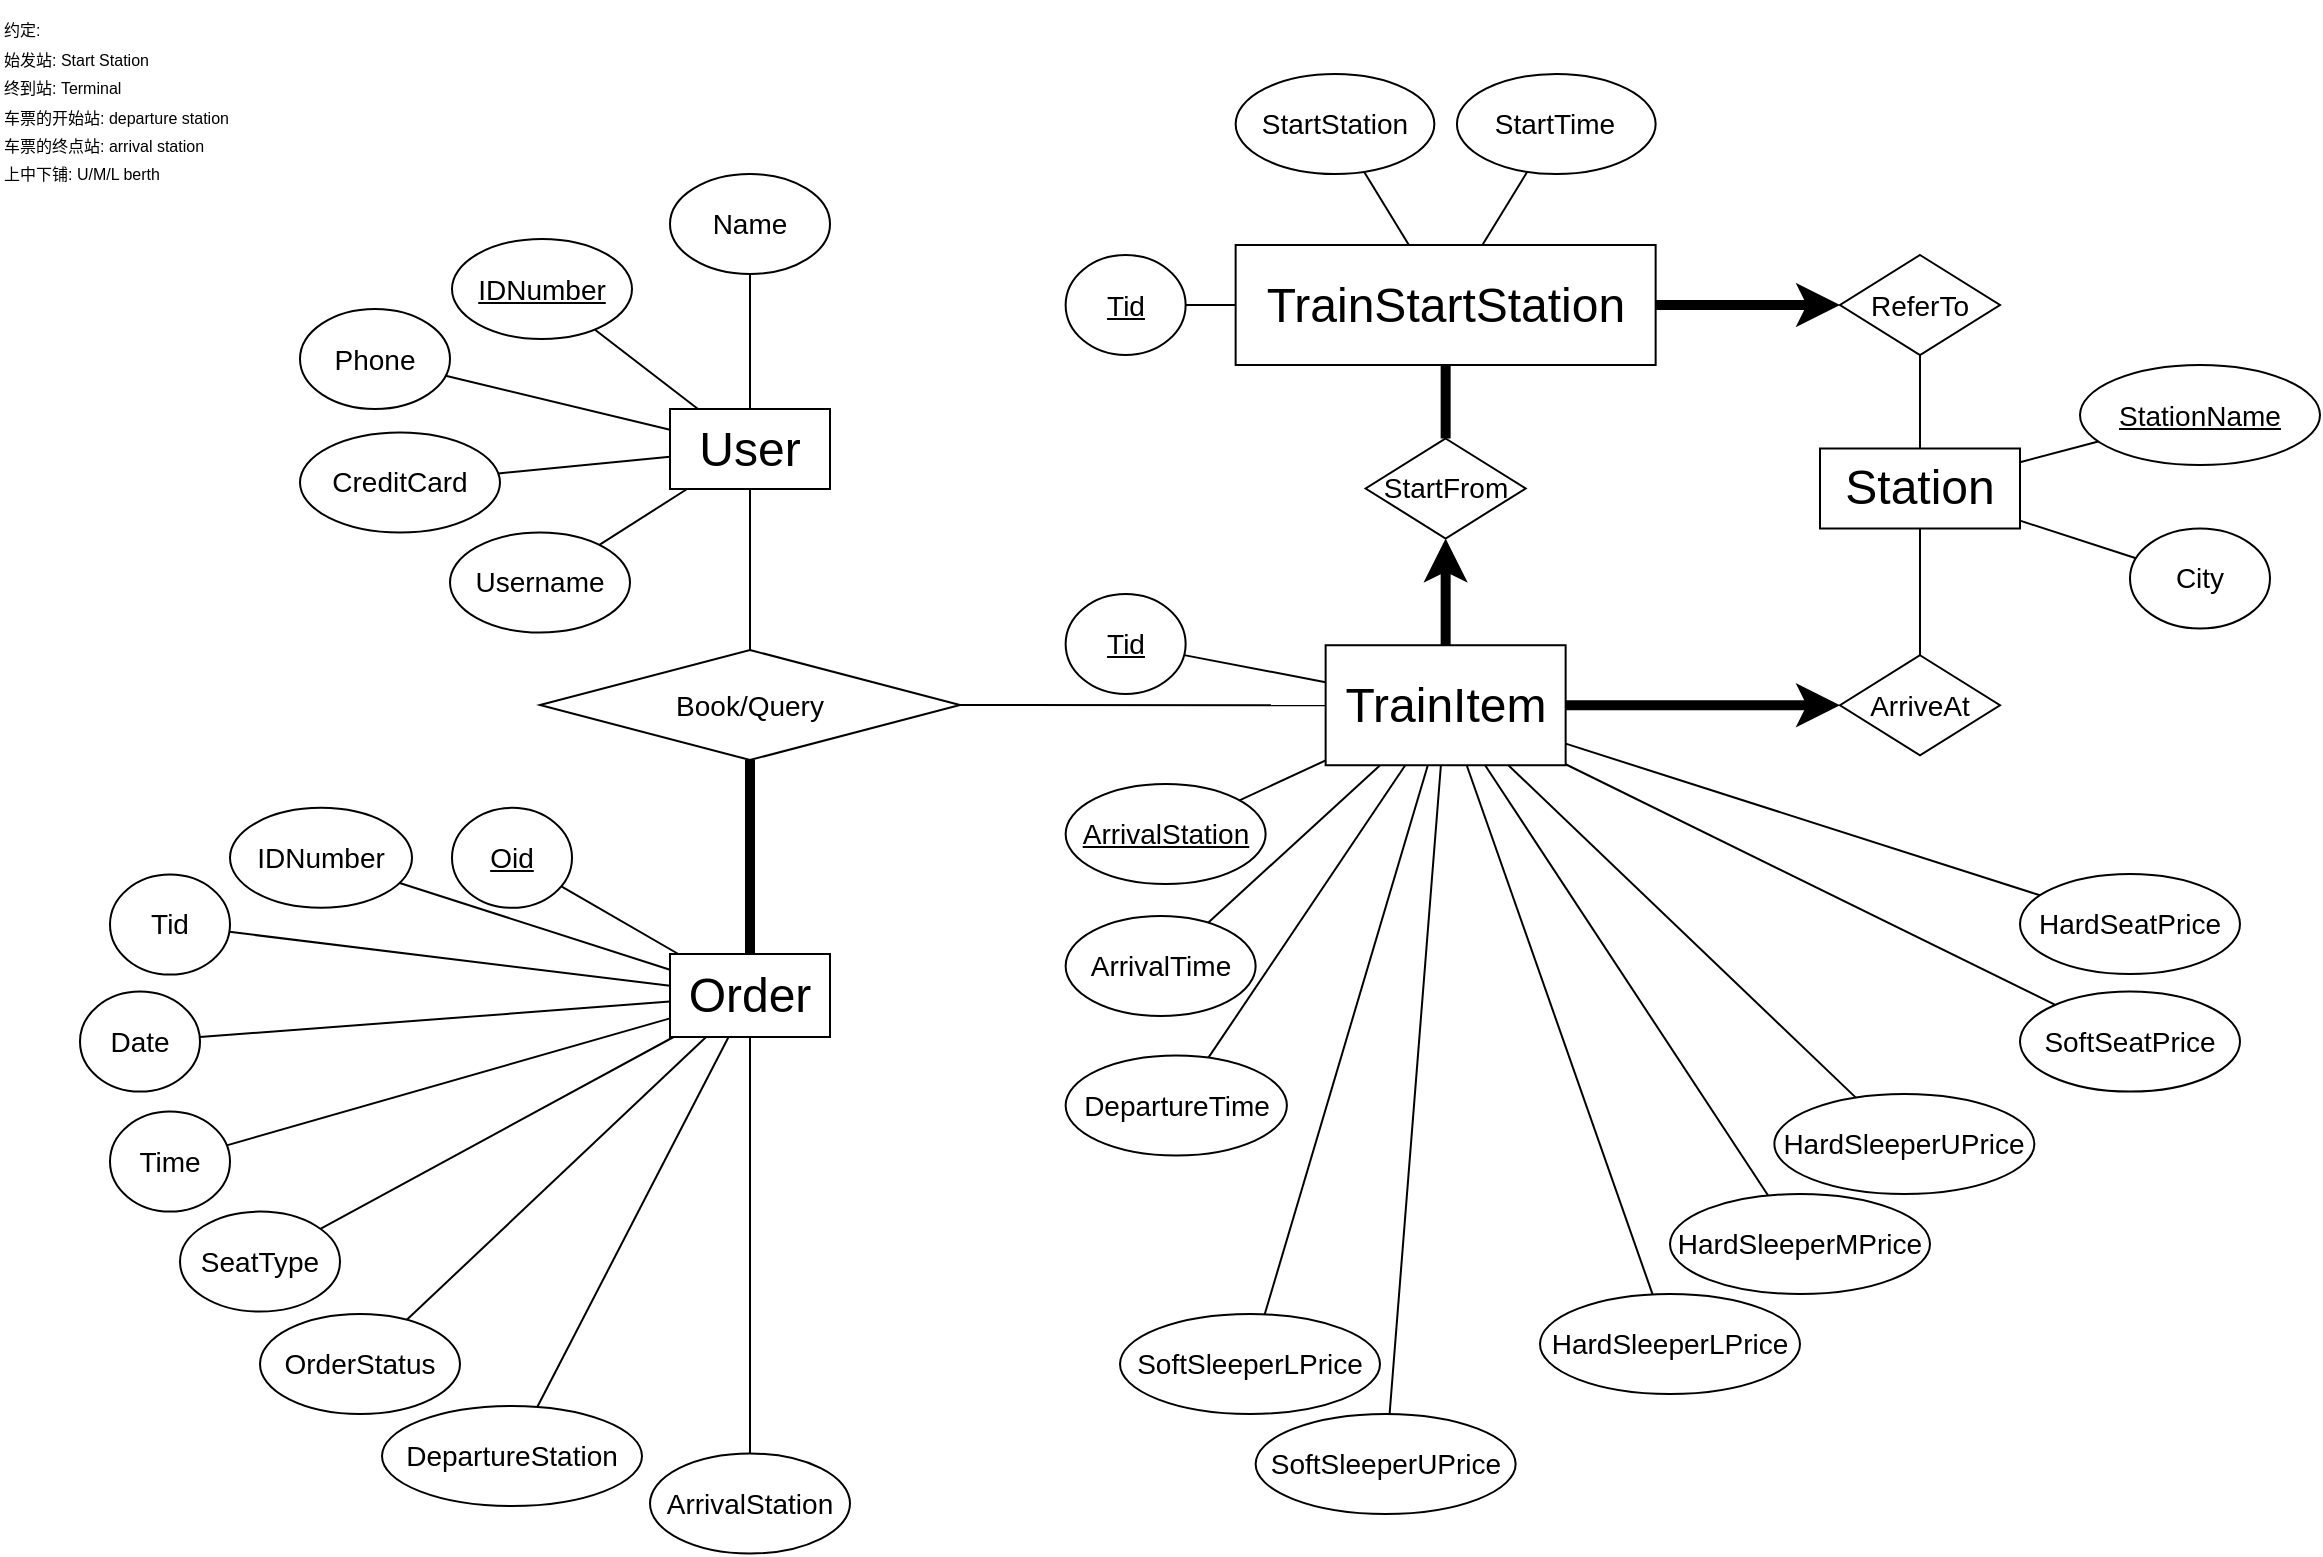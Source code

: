 <mxfile version="14.5.1" type="device" pages="4"><diagram name="er-after-chk-zxz-5.3" id="Gse_Iu48WI6gzoU1AEYr"><mxGraphModel dx="1538" dy="1080" grid="1" gridSize="10" guides="1" tooltips="1" connect="1" arrows="1" fold="1" page="1" pageScale="1" pageWidth="1169" pageHeight="827" math="0" shadow="0"><root><mxCell id="X5Yhui2irTNdytCIQf4--0"/><mxCell id="X5Yhui2irTNdytCIQf4--1" parent="X5Yhui2irTNdytCIQf4--0"/><mxCell id="X5Yhui2irTNdytCIQf4--2" value="&lt;span style=&quot;font-size: 24px&quot;&gt;TrainItem&lt;/span&gt;" style="rounded=0;whiteSpace=wrap;html=1;" parent="X5Yhui2irTNdytCIQf4--1" vertex="1"><mxGeometry x="662.82" y="325.62" width="120" height="60" as="geometry"/></mxCell><mxCell id="X5Yhui2irTNdytCIQf4--3" value="&lt;span style=&quot;font-size: 24px&quot;&gt;Station&lt;/span&gt;" style="rounded=0;whiteSpace=wrap;html=1;" parent="X5Yhui2irTNdytCIQf4--1" vertex="1"><mxGeometry x="910" y="227.25" width="100" height="40" as="geometry"/></mxCell><mxCell id="X5Yhui2irTNdytCIQf4--4" value="&lt;font style=&quot;font-size: 24px&quot;&gt;User&lt;/font&gt;" style="rounded=0;whiteSpace=wrap;html=1;" parent="X5Yhui2irTNdytCIQf4--1" vertex="1"><mxGeometry x="335" y="207.5" width="80" height="40" as="geometry"/></mxCell><mxCell id="X5Yhui2irTNdytCIQf4--5" value="&lt;font style=&quot;font-size: 24px&quot;&gt;Order&lt;/font&gt;" style="rounded=0;whiteSpace=wrap;html=1;" parent="X5Yhui2irTNdytCIQf4--1" vertex="1"><mxGeometry x="335" y="480" width="80" height="41.5" as="geometry"/></mxCell><mxCell id="X5Yhui2irTNdytCIQf4--6" value="&lt;font style=&quot;font-size: 14px&quot;&gt;Name&lt;/font&gt;" style="ellipse;whiteSpace=wrap;html=1;" parent="X5Yhui2irTNdytCIQf4--1" vertex="1"><mxGeometry x="335" y="90" width="80" height="50" as="geometry"/></mxCell><mxCell id="X5Yhui2irTNdytCIQf4--7" value="" style="endArrow=none;html=1;" parent="X5Yhui2irTNdytCIQf4--1" source="X5Yhui2irTNdytCIQf4--6" target="X5Yhui2irTNdytCIQf4--4" edge="1"><mxGeometry width="50" height="50" relative="1" as="geometry"><mxPoint x="-209" y="510" as="sourcePoint"/><mxPoint x="-159" y="460" as="targetPoint"/></mxGeometry></mxCell><mxCell id="X5Yhui2irTNdytCIQf4--8" value="&lt;span style=&quot;font-size: 14px&quot;&gt;&lt;u&gt;IDNumber&lt;/u&gt;&lt;br&gt;&lt;/span&gt;" style="ellipse;whiteSpace=wrap;html=1;" parent="X5Yhui2irTNdytCIQf4--1" vertex="1"><mxGeometry x="226" y="122.5" width="90" height="50" as="geometry"/></mxCell><mxCell id="X5Yhui2irTNdytCIQf4--9" value="" style="endArrow=none;html=1;" parent="X5Yhui2irTNdytCIQf4--1" source="X5Yhui2irTNdytCIQf4--8" target="X5Yhui2irTNdytCIQf4--4" edge="1"><mxGeometry width="50" height="50" relative="1" as="geometry"><mxPoint x="-179" y="510" as="sourcePoint"/><mxPoint x="-129" y="460" as="targetPoint"/></mxGeometry></mxCell><mxCell id="X5Yhui2irTNdytCIQf4--10" value="&lt;span style=&quot;font-size: 14px&quot;&gt;Phone&lt;/span&gt;" style="ellipse;whiteSpace=wrap;html=1;" parent="X5Yhui2irTNdytCIQf4--1" vertex="1"><mxGeometry x="150" y="157.5" width="75" height="50" as="geometry"/></mxCell><mxCell id="X5Yhui2irTNdytCIQf4--11" value="&lt;span style=&quot;font-size: 14px&quot;&gt;CreditCard&lt;br&gt;&lt;/span&gt;" style="ellipse;whiteSpace=wrap;html=1;" parent="X5Yhui2irTNdytCIQf4--1" vertex="1"><mxGeometry x="150" y="219.25" width="100" height="50" as="geometry"/></mxCell><mxCell id="X5Yhui2irTNdytCIQf4--12" value="&lt;span style=&quot;font-size: 14px&quot;&gt;Username&lt;br&gt;&lt;/span&gt;" style="ellipse;whiteSpace=wrap;html=1;" parent="X5Yhui2irTNdytCIQf4--1" vertex="1"><mxGeometry x="225" y="269.25" width="90" height="50" as="geometry"/></mxCell><mxCell id="X5Yhui2irTNdytCIQf4--13" value="" style="endArrow=none;html=1;" parent="X5Yhui2irTNdytCIQf4--1" source="X5Yhui2irTNdytCIQf4--10" target="X5Yhui2irTNdytCIQf4--4" edge="1"><mxGeometry width="50" height="50" relative="1" as="geometry"><mxPoint x="-69" y="510" as="sourcePoint"/><mxPoint x="-19" y="460" as="targetPoint"/></mxGeometry></mxCell><mxCell id="X5Yhui2irTNdytCIQf4--14" value="" style="endArrow=none;html=1;" parent="X5Yhui2irTNdytCIQf4--1" source="X5Yhui2irTNdytCIQf4--11" target="X5Yhui2irTNdytCIQf4--4" edge="1"><mxGeometry width="50" height="50" relative="1" as="geometry"><mxPoint x="1" y="510" as="sourcePoint"/><mxPoint x="51" y="460" as="targetPoint"/></mxGeometry></mxCell><mxCell id="X5Yhui2irTNdytCIQf4--15" value="" style="endArrow=none;html=1;" parent="X5Yhui2irTNdytCIQf4--1" source="X5Yhui2irTNdytCIQf4--12" target="X5Yhui2irTNdytCIQf4--4" edge="1"><mxGeometry width="50" height="50" relative="1" as="geometry"><mxPoint x="85" y="510" as="sourcePoint"/><mxPoint x="135" y="460" as="targetPoint"/></mxGeometry></mxCell><mxCell id="X5Yhui2irTNdytCIQf4--16" value="&lt;font style=&quot;font-size: 14px&quot;&gt;ArriveAt&lt;/font&gt;" style="rhombus;whiteSpace=wrap;html=1;" parent="X5Yhui2irTNdytCIQf4--1" vertex="1"><mxGeometry x="920" y="330.62" width="80" height="50" as="geometry"/></mxCell><mxCell id="X5Yhui2irTNdytCIQf4--17" value="" style="endArrow=none;html=1;fillColor=#f8cecc;strokeWidth=5;startArrow=classic;startFill=1;" parent="X5Yhui2irTNdytCIQf4--1" source="X5Yhui2irTNdytCIQf4--16" target="X5Yhui2irTNdytCIQf4--2" edge="1"><mxGeometry width="50" height="50" relative="1" as="geometry"><mxPoint x="752.82" y="503.5" as="sourcePoint"/><mxPoint x="932.82" y="493.5" as="targetPoint"/></mxGeometry></mxCell><mxCell id="X5Yhui2irTNdytCIQf4--18" value="" style="endArrow=none;html=1;" parent="X5Yhui2irTNdytCIQf4--1" source="X5Yhui2irTNdytCIQf4--3" target="X5Yhui2irTNdytCIQf4--16" edge="1"><mxGeometry width="50" height="50" relative="1" as="geometry"><mxPoint x="1015" y="183.75" as="sourcePoint"/><mxPoint x="1065" y="133.75" as="targetPoint"/></mxGeometry></mxCell><mxCell id="X5Yhui2irTNdytCIQf4--20" value="&lt;span style=&quot;font-size: 14px&quot;&gt;&lt;u&gt;StationName&lt;/u&gt;&lt;br&gt;&lt;/span&gt;" style="ellipse;whiteSpace=wrap;html=1;" parent="X5Yhui2irTNdytCIQf4--1" vertex="1"><mxGeometry x="1040" y="185.5" width="120" height="50" as="geometry"/></mxCell><mxCell id="X5Yhui2irTNdytCIQf4--21" value="&lt;span style=&quot;font-size: 14px&quot;&gt;City&lt;br&gt;&lt;/span&gt;" style="ellipse;whiteSpace=wrap;html=1;" parent="X5Yhui2irTNdytCIQf4--1" vertex="1"><mxGeometry x="1065" y="267.25" width="70" height="50" as="geometry"/></mxCell><mxCell id="X5Yhui2irTNdytCIQf4--23" value="" style="endArrow=none;html=1;" parent="X5Yhui2irTNdytCIQf4--1" source="X5Yhui2irTNdytCIQf4--20" target="X5Yhui2irTNdytCIQf4--3" edge="1"><mxGeometry width="50" height="50" relative="1" as="geometry"><mxPoint x="965" y="273.75" as="sourcePoint"/><mxPoint x="1015" y="223.75" as="targetPoint"/></mxGeometry></mxCell><mxCell id="X5Yhui2irTNdytCIQf4--24" value="" style="endArrow=none;html=1;" parent="X5Yhui2irTNdytCIQf4--1" source="X5Yhui2irTNdytCIQf4--21" target="X5Yhui2irTNdytCIQf4--3" edge="1"><mxGeometry width="50" height="50" relative="1" as="geometry"><mxPoint x="1115" y="263.75" as="sourcePoint"/><mxPoint x="1165" y="213.75" as="targetPoint"/></mxGeometry></mxCell><mxCell id="X5Yhui2irTNdytCIQf4--25" value="&lt;span style=&quot;font-size: 14px&quot;&gt;HardSeatPrice&lt;br&gt;&lt;/span&gt;" style="ellipse;whiteSpace=wrap;html=1;" parent="X5Yhui2irTNdytCIQf4--1" vertex="1"><mxGeometry x="1010" y="440" width="110" height="50" as="geometry"/></mxCell><mxCell id="X5Yhui2irTNdytCIQf4--26" value="&lt;span style=&quot;font-size: 14px&quot;&gt;Book/Query&lt;br&gt;&lt;/span&gt;" style="rhombus;whiteSpace=wrap;html=1;" parent="X5Yhui2irTNdytCIQf4--1" vertex="1"><mxGeometry x="270" y="328" width="210" height="55" as="geometry"/></mxCell><mxCell id="X5Yhui2irTNdytCIQf4--27" value="" style="endArrow=none;html=1;" parent="X5Yhui2irTNdytCIQf4--1" source="X5Yhui2irTNdytCIQf4--4" target="X5Yhui2irTNdytCIQf4--26" edge="1"><mxGeometry width="50" height="50" relative="1" as="geometry"><mxPoint x="241" y="395.5" as="sourcePoint"/><mxPoint x="231" y="345.5" as="targetPoint"/></mxGeometry></mxCell><mxCell id="X5Yhui2irTNdytCIQf4--28" value="" style="endArrow=none;html=1;" parent="X5Yhui2irTNdytCIQf4--1" source="X5Yhui2irTNdytCIQf4--26" target="X5Yhui2irTNdytCIQf4--2" edge="1"><mxGeometry width="50" height="50" relative="1" as="geometry"><mxPoint x="600" y="436.75" as="sourcePoint"/><mxPoint x="600" y="396.75" as="targetPoint"/></mxGeometry></mxCell><mxCell id="X5Yhui2irTNdytCIQf4--29" value="&lt;span style=&quot;font-size: 14px&quot;&gt;&lt;u&gt;Oid&lt;/u&gt;&lt;/span&gt;" style="ellipse;whiteSpace=wrap;html=1;" parent="X5Yhui2irTNdytCIQf4--1" vertex="1"><mxGeometry x="226" y="406.93" width="60" height="50" as="geometry"/></mxCell><mxCell id="X5Yhui2irTNdytCIQf4--30" value="&lt;span style=&quot;font-size: 14px&quot;&gt;Tid&lt;/span&gt;" style="ellipse;whiteSpace=wrap;html=1;" parent="X5Yhui2irTNdytCIQf4--1" vertex="1"><mxGeometry x="55" y="440.31" width="60" height="50" as="geometry"/></mxCell><mxCell id="X5Yhui2irTNdytCIQf4--31" value="&lt;span style=&quot;font-size: 14px&quot;&gt;Date&lt;/span&gt;" style="ellipse;whiteSpace=wrap;html=1;" parent="X5Yhui2irTNdytCIQf4--1" vertex="1"><mxGeometry x="40" y="498.81" width="60" height="50" as="geometry"/></mxCell><mxCell id="X5Yhui2irTNdytCIQf4--32" value="&lt;span style=&quot;font-size: 14px&quot;&gt;Time&lt;/span&gt;" style="ellipse;whiteSpace=wrap;html=1;" parent="X5Yhui2irTNdytCIQf4--1" vertex="1"><mxGeometry x="55" y="558.81" width="60" height="50" as="geometry"/></mxCell><mxCell id="X5Yhui2irTNdytCIQf4--34" value="&lt;span style=&quot;font-size: 14px&quot;&gt;DepartureStation&lt;br&gt;&lt;/span&gt;" style="ellipse;whiteSpace=wrap;html=1;" parent="X5Yhui2irTNdytCIQf4--1" vertex="1"><mxGeometry x="191" y="706" width="130" height="50" as="geometry"/></mxCell><mxCell id="X5Yhui2irTNdytCIQf4--35" value="&lt;span style=&quot;font-size: 14px&quot;&gt;ArrivalStation&lt;/span&gt;" style="ellipse;whiteSpace=wrap;html=1;" parent="X5Yhui2irTNdytCIQf4--1" vertex="1"><mxGeometry x="325" y="729.75" width="100" height="50" as="geometry"/></mxCell><mxCell id="X5Yhui2irTNdytCIQf4--36" value="&lt;span style=&quot;font-size: 14px&quot;&gt;SeatType&lt;br&gt;&lt;/span&gt;" style="ellipse;whiteSpace=wrap;html=1;" parent="X5Yhui2irTNdytCIQf4--1" vertex="1"><mxGeometry x="90" y="608.81" width="80" height="50" as="geometry"/></mxCell><mxCell id="X5Yhui2irTNdytCIQf4--37" value="&lt;span style=&quot;font-size: 14px&quot;&gt;OrderStatus&lt;br&gt;&lt;/span&gt;" style="ellipse;whiteSpace=wrap;html=1;" parent="X5Yhui2irTNdytCIQf4--1" vertex="1"><mxGeometry x="130" y="660" width="100" height="50" as="geometry"/></mxCell><mxCell id="X5Yhui2irTNdytCIQf4--38" value="&lt;span style=&quot;font-size: 14px&quot;&gt;&lt;u&gt;Tid&lt;/u&gt;&lt;/span&gt;" style="ellipse;whiteSpace=wrap;html=1;" parent="X5Yhui2irTNdytCIQf4--1" vertex="1"><mxGeometry x="532.82" y="300" width="60" height="50" as="geometry"/></mxCell><mxCell id="X5Yhui2irTNdytCIQf4--39" value="" style="endArrow=none;html=1;" parent="X5Yhui2irTNdytCIQf4--1" source="X5Yhui2irTNdytCIQf4--30" target="X5Yhui2irTNdytCIQf4--5" edge="1"><mxGeometry width="50" height="50" relative="1" as="geometry"><mxPoint x="100" y="613" as="sourcePoint"/><mxPoint x="150" y="563" as="targetPoint"/></mxGeometry></mxCell><mxCell id="X5Yhui2irTNdytCIQf4--40" value="" style="endArrow=none;html=1;" parent="X5Yhui2irTNdytCIQf4--1" source="X5Yhui2irTNdytCIQf4--5" target="X5Yhui2irTNdytCIQf4--31" edge="1"><mxGeometry width="50" height="50" relative="1" as="geometry"><mxPoint x="230" y="543" as="sourcePoint"/><mxPoint x="170" y="613" as="targetPoint"/></mxGeometry></mxCell><mxCell id="X5Yhui2irTNdytCIQf4--41" value="" style="endArrow=none;html=1;" parent="X5Yhui2irTNdytCIQf4--1" source="X5Yhui2irTNdytCIQf4--32" target="X5Yhui2irTNdytCIQf4--5" edge="1"><mxGeometry width="50" height="50" relative="1" as="geometry"><mxPoint x="250" y="613" as="sourcePoint"/><mxPoint x="300" y="563" as="targetPoint"/></mxGeometry></mxCell><mxCell id="X5Yhui2irTNdytCIQf4--43" value="" style="endArrow=none;html=1;" parent="X5Yhui2irTNdytCIQf4--1" source="X5Yhui2irTNdytCIQf4--5" target="X5Yhui2irTNdytCIQf4--36" edge="1"><mxGeometry width="50" height="50" relative="1" as="geometry"><mxPoint x="265" y="573" as="sourcePoint"/><mxPoint x="315" y="523" as="targetPoint"/></mxGeometry></mxCell><mxCell id="X5Yhui2irTNdytCIQf4--44" value="" style="endArrow=none;html=1;" parent="X5Yhui2irTNdytCIQf4--1" source="X5Yhui2irTNdytCIQf4--5" target="X5Yhui2irTNdytCIQf4--37" edge="1"><mxGeometry width="50" height="50" relative="1" as="geometry"><mxPoint x="265" y="553" as="sourcePoint"/><mxPoint x="340.719" y="583.776" as="targetPoint"/></mxGeometry></mxCell><mxCell id="X5Yhui2irTNdytCIQf4--45" value="" style="endArrow=none;html=1;" parent="X5Yhui2irTNdytCIQf4--1" source="X5Yhui2irTNdytCIQf4--5" target="X5Yhui2irTNdytCIQf4--35" edge="1"><mxGeometry width="50" height="50" relative="1" as="geometry"><mxPoint x="240" y="553" as="sourcePoint"/><mxPoint x="290" y="503" as="targetPoint"/></mxGeometry></mxCell><mxCell id="X5Yhui2irTNdytCIQf4--46" value="" style="endArrow=none;html=1;" parent="X5Yhui2irTNdytCIQf4--1" source="X5Yhui2irTNdytCIQf4--5" target="X5Yhui2irTNdytCIQf4--29" edge="1"><mxGeometry width="50" height="50" relative="1" as="geometry"><mxPoint x="120" y="583" as="sourcePoint"/><mxPoint x="170" y="533" as="targetPoint"/></mxGeometry></mxCell><mxCell id="X5Yhui2irTNdytCIQf4--47" value="" style="endArrow=none;html=1;" parent="X5Yhui2irTNdytCIQf4--1" source="X5Yhui2irTNdytCIQf4--34" target="X5Yhui2irTNdytCIQf4--5" edge="1"><mxGeometry width="50" height="50" relative="1" as="geometry"><mxPoint x="130" y="573" as="sourcePoint"/><mxPoint x="180" y="573" as="targetPoint"/></mxGeometry></mxCell><mxCell id="X5Yhui2irTNdytCIQf4--48" value="&lt;span style=&quot;font-size: 14px&quot;&gt;StartStation&lt;/span&gt;&lt;span style=&quot;font-size: 14px&quot;&gt;&lt;br&gt;&lt;/span&gt;" style="ellipse;whiteSpace=wrap;html=1;" parent="X5Yhui2irTNdytCIQf4--1" vertex="1"><mxGeometry x="617.82" y="40" width="99.36" height="50" as="geometry"/></mxCell><mxCell id="X5Yhui2irTNdytCIQf4--49" value="&lt;span style=&quot;font-size: 14px&quot;&gt;&lt;u&gt;ArrivalStation&lt;/u&gt;&lt;/span&gt;" style="ellipse;whiteSpace=wrap;html=1;" parent="X5Yhui2irTNdytCIQf4--1" vertex="1"><mxGeometry x="532.82" y="395" width="100" height="50" as="geometry"/></mxCell><mxCell id="X5Yhui2irTNdytCIQf4--50" value="&lt;span style=&quot;font-size: 14px&quot;&gt;DepartureTime&lt;br&gt;&lt;/span&gt;" style="ellipse;whiteSpace=wrap;html=1;" parent="X5Yhui2irTNdytCIQf4--1" vertex="1"><mxGeometry x="532.82" y="530.75" width="110.63" height="50" as="geometry"/></mxCell><mxCell id="X5Yhui2irTNdytCIQf4--51" value="&lt;span style=&quot;font-size: 14px&quot;&gt;ArrivalTime&lt;br&gt;&lt;/span&gt;" style="ellipse;whiteSpace=wrap;html=1;" parent="X5Yhui2irTNdytCIQf4--1" vertex="1"><mxGeometry x="532.82" y="461" width="95" height="50" as="geometry"/></mxCell><mxCell id="X5Yhui2irTNdytCIQf4--52" value="" style="endArrow=none;html=1;" parent="X5Yhui2irTNdytCIQf4--1" source="X5Yhui2irTNdytCIQf4--74" target="X5Yhui2irTNdytCIQf4--48" edge="1"><mxGeometry width="50" height="50" relative="1" as="geometry"><mxPoint x="792.82" y="302.25" as="sourcePoint"/><mxPoint x="842.82" y="252.25" as="targetPoint"/></mxGeometry></mxCell><mxCell id="X5Yhui2irTNdytCIQf4--53" value="" style="endArrow=none;html=1;" parent="X5Yhui2irTNdytCIQf4--1" source="X5Yhui2irTNdytCIQf4--2" target="X5Yhui2irTNdytCIQf4--50" edge="1"><mxGeometry width="50" height="50" relative="1" as="geometry"><mxPoint x="772.82" y="355.62" as="sourcePoint"/><mxPoint x="847.82" y="370.62" as="targetPoint"/></mxGeometry></mxCell><mxCell id="X5Yhui2irTNdytCIQf4--54" value="" style="endArrow=none;html=1;" parent="X5Yhui2irTNdytCIQf4--1" source="X5Yhui2irTNdytCIQf4--49" target="X5Yhui2irTNdytCIQf4--2" edge="1"><mxGeometry width="50" height="50" relative="1" as="geometry"><mxPoint x="722.82" y="425.62" as="sourcePoint"/><mxPoint x="772.82" y="375.62" as="targetPoint"/></mxGeometry></mxCell><mxCell id="X5Yhui2irTNdytCIQf4--55" value="" style="endArrow=none;html=1;" parent="X5Yhui2irTNdytCIQf4--1" source="X5Yhui2irTNdytCIQf4--2" target="X5Yhui2irTNdytCIQf4--51" edge="1"><mxGeometry width="50" height="50" relative="1" as="geometry"><mxPoint x="712.82" y="335.62" as="sourcePoint"/><mxPoint x="762.82" y="285.62" as="targetPoint"/></mxGeometry></mxCell><mxCell id="X5Yhui2irTNdytCIQf4--56" value="" style="endArrow=none;html=1;" parent="X5Yhui2irTNdytCIQf4--1" source="X5Yhui2irTNdytCIQf4--38" target="X5Yhui2irTNdytCIQf4--2" edge="1"><mxGeometry width="50" height="50" relative="1" as="geometry"><mxPoint x="642.82" y="379.75" as="sourcePoint"/><mxPoint x="692.82" y="329.75" as="targetPoint"/></mxGeometry></mxCell><mxCell id="X5Yhui2irTNdytCIQf4--57" value="" style="endArrow=none;html=1;strokeColor=#000000;fillColor=#000000;strokeWidth=5;" parent="X5Yhui2irTNdytCIQf4--1" source="X5Yhui2irTNdytCIQf4--5" target="X5Yhui2irTNdytCIQf4--26" edge="1"><mxGeometry width="50" height="50" relative="1" as="geometry"><mxPoint x="360" y="495.5" as="sourcePoint"/><mxPoint x="410" y="445.5" as="targetPoint"/></mxGeometry></mxCell><mxCell id="X5Yhui2irTNdytCIQf4--58" value="" style="endArrow=none;html=1;" parent="X5Yhui2irTNdytCIQf4--1" source="X5Yhui2irTNdytCIQf4--2" target="X5Yhui2irTNdytCIQf4--25" edge="1"><mxGeometry width="50" height="50" relative="1" as="geometry"><mxPoint x="902.82" y="373.37" as="sourcePoint"/><mxPoint x="952.82" y="323.37" as="targetPoint"/></mxGeometry></mxCell><mxCell id="X5Yhui2irTNdytCIQf4--59" value="&lt;font style=&quot;font-size: 8px&quot;&gt;约定:&lt;br&gt;始发站: Start Station&lt;br&gt;终到站: Terminal&lt;br&gt;车票的开始站: departure station&lt;br&gt;车票的终点站: arrival station&lt;br&gt;上中下铺: U/M/L berth&lt;/font&gt;" style="text;html=1;align=left;verticalAlign=middle;resizable=0;points=[];autosize=1;" parent="X5Yhui2irTNdytCIQf4--1" vertex="1"><mxGeometry y="3" width="130" height="100" as="geometry"/></mxCell><mxCell id="X5Yhui2irTNdytCIQf4--60" value="&lt;span style=&quot;font-size: 14px&quot;&gt;SoftSeatPrice&lt;br&gt;&lt;/span&gt;" style="ellipse;whiteSpace=wrap;html=1;" parent="X5Yhui2irTNdytCIQf4--1" vertex="1"><mxGeometry x="1010" y="498.81" width="110" height="50" as="geometry"/></mxCell><mxCell id="X5Yhui2irTNdytCIQf4--61" value="" style="endArrow=none;html=1;" parent="X5Yhui2irTNdytCIQf4--1" source="X5Yhui2irTNdytCIQf4--2" target="X5Yhui2irTNdytCIQf4--60" edge="1"><mxGeometry width="50" height="50" relative="1" as="geometry"><mxPoint x="792.82" y="364.532" as="sourcePoint"/><mxPoint x="862.855" y="363.261" as="targetPoint"/></mxGeometry></mxCell><mxCell id="X5Yhui2irTNdytCIQf4--62" value="&lt;span style=&quot;font-size: 14px&quot;&gt;HardSleeperUPrice&lt;br&gt;&lt;/span&gt;" style="ellipse;whiteSpace=wrap;html=1;" parent="X5Yhui2irTNdytCIQf4--1" vertex="1"><mxGeometry x="887.18" y="550" width="130" height="50" as="geometry"/></mxCell><mxCell id="X5Yhui2irTNdytCIQf4--63" value="" style="endArrow=none;html=1;" parent="X5Yhui2irTNdytCIQf4--1" source="X5Yhui2irTNdytCIQf4--2" target="X5Yhui2irTNdytCIQf4--62" edge="1"><mxGeometry width="50" height="50" relative="1" as="geometry"><mxPoint x="762.82" y="433.374" as="sourcePoint"/><mxPoint x="842.855" y="417.021" as="targetPoint"/></mxGeometry></mxCell><mxCell id="X5Yhui2irTNdytCIQf4--64" value="&lt;span style=&quot;font-size: 14px&quot;&gt;HardSleeperMPrice&lt;br&gt;&lt;/span&gt;" style="ellipse;whiteSpace=wrap;html=1;" parent="X5Yhui2irTNdytCIQf4--1" vertex="1"><mxGeometry x="835" y="600" width="130" height="50" as="geometry"/></mxCell><mxCell id="X5Yhui2irTNdytCIQf4--65" value="" style="endArrow=none;html=1;" parent="X5Yhui2irTNdytCIQf4--1" source="X5Yhui2irTNdytCIQf4--2" target="X5Yhui2irTNdytCIQf4--64" edge="1"><mxGeometry width="50" height="50" relative="1" as="geometry"><mxPoint x="782.82" y="423.366" as="sourcePoint"/><mxPoint x="842.855" y="474.441" as="targetPoint"/></mxGeometry></mxCell><mxCell id="X5Yhui2irTNdytCIQf4--66" value="&lt;span style=&quot;font-size: 14px&quot;&gt;HardSleeperLPrice&lt;br&gt;&lt;/span&gt;" style="ellipse;whiteSpace=wrap;html=1;" parent="X5Yhui2irTNdytCIQf4--1" vertex="1"><mxGeometry x="770" y="650" width="130" height="50" as="geometry"/></mxCell><mxCell id="X5Yhui2irTNdytCIQf4--67" value="" style="endArrow=none;html=1;" parent="X5Yhui2irTNdytCIQf4--1" source="X5Yhui2irTNdytCIQf4--2" target="X5Yhui2irTNdytCIQf4--66" edge="1"><mxGeometry width="50" height="50" relative="1" as="geometry"><mxPoint x="782.82" y="482.446" as="sourcePoint"/><mxPoint x="842.855" y="533.521" as="targetPoint"/></mxGeometry></mxCell><mxCell id="X5Yhui2irTNdytCIQf4--68" value="&lt;span style=&quot;font-size: 14px&quot;&gt;SoftSleeperUPrice&lt;br&gt;&lt;/span&gt;" style="ellipse;whiteSpace=wrap;html=1;" parent="X5Yhui2irTNdytCIQf4--1" vertex="1"><mxGeometry x="627.82" y="710" width="130" height="50" as="geometry"/></mxCell><mxCell id="X5Yhui2irTNdytCIQf4--69" value="&lt;span style=&quot;font-size: 14px&quot;&gt;SoftSleeperLPrice&lt;br&gt;&lt;/span&gt;" style="ellipse;whiteSpace=wrap;html=1;" parent="X5Yhui2irTNdytCIQf4--1" vertex="1"><mxGeometry x="560" y="660" width="130" height="50" as="geometry"/></mxCell><mxCell id="X5Yhui2irTNdytCIQf4--70" value="" style="endArrow=none;html=1;" parent="X5Yhui2irTNdytCIQf4--1" source="X5Yhui2irTNdytCIQf4--2" target="X5Yhui2irTNdytCIQf4--68" edge="1"><mxGeometry width="50" height="50" relative="1" as="geometry"><mxPoint x="792.82" y="395.091" as="sourcePoint"/><mxPoint x="1057.703" y="525.2" as="targetPoint"/></mxGeometry></mxCell><mxCell id="X5Yhui2irTNdytCIQf4--71" value="" style="endArrow=none;html=1;" parent="X5Yhui2irTNdytCIQf4--1" source="X5Yhui2irTNdytCIQf4--2" target="X5Yhui2irTNdytCIQf4--69" edge="1"><mxGeometry width="50" height="50" relative="1" as="geometry"><mxPoint x="769.3" y="395.62" as="sourcePoint"/><mxPoint x="1070.289" y="643.143" as="targetPoint"/></mxGeometry></mxCell><mxCell id="X5Yhui2irTNdytCIQf4--72" value="&lt;span style=&quot;font-size: 14px&quot;&gt;IDNumber&lt;br&gt;&lt;/span&gt;" style="ellipse;whiteSpace=wrap;html=1;" parent="X5Yhui2irTNdytCIQf4--1" vertex="1"><mxGeometry x="115" y="406.93" width="91" height="50" as="geometry"/></mxCell><mxCell id="X5Yhui2irTNdytCIQf4--73" value="" style="endArrow=none;html=1;" parent="X5Yhui2irTNdytCIQf4--1" source="X5Yhui2irTNdytCIQf4--5" target="X5Yhui2irTNdytCIQf4--72" edge="1"><mxGeometry width="50" height="50" relative="1" as="geometry"><mxPoint x="366.486" y="524" as="sourcePoint"/><mxPoint x="318.839" y="470.6" as="targetPoint"/></mxGeometry></mxCell><mxCell id="X5Yhui2irTNdytCIQf4--74" value="&lt;span style=&quot;font-size: 24px&quot;&gt;TrainStartStation&lt;/span&gt;" style="rounded=0;whiteSpace=wrap;html=1;" parent="X5Yhui2irTNdytCIQf4--1" vertex="1"><mxGeometry x="617.82" y="125.5" width="210" height="60" as="geometry"/></mxCell><mxCell id="X5Yhui2irTNdytCIQf4--75" value="&lt;span style=&quot;font-size: 14px&quot;&gt;&lt;u&gt;Tid&lt;/u&gt;&lt;/span&gt;" style="ellipse;whiteSpace=wrap;html=1;" parent="X5Yhui2irTNdytCIQf4--1" vertex="1"><mxGeometry x="532.82" y="130.5" width="60" height="50" as="geometry"/></mxCell><mxCell id="X5Yhui2irTNdytCIQf4--76" value="" style="endArrow=none;html=1;" parent="X5Yhui2irTNdytCIQf4--1" source="X5Yhui2irTNdytCIQf4--75" target="X5Yhui2irTNdytCIQf4--74" edge="1"><mxGeometry width="50" height="50" relative="1" as="geometry"><mxPoint x="610.491" y="273.623" as="sourcePoint"/><mxPoint x="691.391" y="332.25" as="targetPoint"/></mxGeometry></mxCell><mxCell id="X5Yhui2irTNdytCIQf4--77" value="&lt;font style=&quot;font-size: 14px&quot;&gt;StartFrom&lt;/font&gt;" style="rhombus;whiteSpace=wrap;html=1;" parent="X5Yhui2irTNdytCIQf4--1" vertex="1"><mxGeometry x="682.82" y="222.25" width="80" height="50" as="geometry"/></mxCell><mxCell id="X5Yhui2irTNdytCIQf4--78" value="" style="endArrow=none;html=1;strokeWidth=5;fillColor=#ffe6cc;" parent="X5Yhui2irTNdytCIQf4--1" source="X5Yhui2irTNdytCIQf4--77" target="X5Yhui2irTNdytCIQf4--74" edge="1"><mxGeometry width="50" height="50" relative="1" as="geometry"><mxPoint x="597.389" y="125.224" as="sourcePoint"/><mxPoint x="642.82" y="131.625" as="targetPoint"/></mxGeometry></mxCell><mxCell id="X5Yhui2irTNdytCIQf4--79" value="" style="endArrow=classic;html=1;strokeWidth=5;startArrow=none;startFill=0;endFill=1;fillColor=#ffe6cc;" parent="X5Yhui2irTNdytCIQf4--1" source="X5Yhui2irTNdytCIQf4--2" target="X5Yhui2irTNdytCIQf4--77" edge="1"><mxGeometry width="50" height="50" relative="1" as="geometry"><mxPoint x="732.82" y="226" as="sourcePoint"/><mxPoint x="732.82" y="171.5" as="targetPoint"/></mxGeometry></mxCell><mxCell id="X5Yhui2irTNdytCIQf4--81" value="&lt;font style=&quot;font-size: 14px&quot;&gt;ReferTo&lt;/font&gt;" style="rhombus;whiteSpace=wrap;html=1;" parent="X5Yhui2irTNdytCIQf4--1" vertex="1"><mxGeometry x="920" y="130.5" width="80" height="50" as="geometry"/></mxCell><mxCell id="X5Yhui2irTNdytCIQf4--82" value="" style="endArrow=none;html=1;" parent="X5Yhui2irTNdytCIQf4--1" source="X5Yhui2irTNdytCIQf4--3" target="X5Yhui2irTNdytCIQf4--81" edge="1"><mxGeometry width="50" height="50" relative="1" as="geometry"><mxPoint x="1071.589" y="234.706" as="sourcePoint"/><mxPoint x="1009.716" y="266" as="targetPoint"/></mxGeometry></mxCell><mxCell id="X5Yhui2irTNdytCIQf4--83" value="" style="endArrow=none;html=1;fillColor=#f8cecc;startArrow=classic;startFill=1;strokeWidth=5;" parent="X5Yhui2irTNdytCIQf4--1" source="X5Yhui2irTNdytCIQf4--81" target="X5Yhui2irTNdytCIQf4--74" edge="1"><mxGeometry width="50" height="50" relative="1" as="geometry"><mxPoint x="970" y="266" as="sourcePoint"/><mxPoint x="970" y="185.5" as="targetPoint"/></mxGeometry></mxCell><mxCell id="jsFbXmQIYOiuLxVui5aJ-0" value="&lt;span style=&quot;font-size: 14px&quot;&gt;StartTime&lt;/span&gt;&lt;span style=&quot;font-size: 14px&quot;&gt;&lt;br&gt;&lt;/span&gt;" style="ellipse;whiteSpace=wrap;html=1;" vertex="1" parent="X5Yhui2irTNdytCIQf4--1"><mxGeometry x="728.46" y="40" width="99.36" height="50" as="geometry"/></mxCell><mxCell id="jsFbXmQIYOiuLxVui5aJ-1" value="" style="endArrow=none;html=1;" edge="1" parent="X5Yhui2irTNdytCIQf4--1" source="X5Yhui2irTNdytCIQf4--74" target="jsFbXmQIYOiuLxVui5aJ-0"><mxGeometry width="50" height="50" relative="1" as="geometry"><mxPoint x="683.902" y="135.5" as="sourcePoint"/><mxPoint x="629.747" y="102.288" as="targetPoint"/></mxGeometry></mxCell></root></mxGraphModel></diagram><diagram name="er-zxz-5.3" id="JGhMg9E17tRddRFSZgeF"><mxGraphModel dx="1009" dy="540" grid="1" gridSize="10" guides="1" tooltips="1" connect="1" arrows="1" fold="1" page="1" pageScale="1" pageWidth="1169" pageHeight="827" math="0" shadow="0"><root><mxCell id="ORQuGwrd3EQE_lEH3JGI-0"/><mxCell id="ORQuGwrd3EQE_lEH3JGI-1" parent="ORQuGwrd3EQE_lEH3JGI-0"/><mxCell id="ORQuGwrd3EQE_lEH3JGI-2" value="&lt;span style=&quot;font-size: 24px&quot;&gt;TrainItem&lt;/span&gt;" style="rounded=0;whiteSpace=wrap;html=1;" parent="ORQuGwrd3EQE_lEH3JGI-1" vertex="1"><mxGeometry x="640" y="326.25" width="120" height="60" as="geometry"/></mxCell><mxCell id="ORQuGwrd3EQE_lEH3JGI-3" value="&lt;span style=&quot;font-size: 24px&quot;&gt;Station&lt;/span&gt;" style="rounded=0;whiteSpace=wrap;html=1;" parent="ORQuGwrd3EQE_lEH3JGI-1" vertex="1"><mxGeometry x="795" y="639" width="80" height="40" as="geometry"/></mxCell><mxCell id="ORQuGwrd3EQE_lEH3JGI-4" value="&lt;font style=&quot;font-size: 24px&quot;&gt;User&lt;/font&gt;" style="rounded=0;whiteSpace=wrap;html=1;" parent="ORQuGwrd3EQE_lEH3JGI-1" vertex="1"><mxGeometry x="335" y="165.5" width="80" height="40" as="geometry"/></mxCell><mxCell id="ORQuGwrd3EQE_lEH3JGI-5" value="&lt;font style=&quot;font-size: 24px&quot;&gt;Order&lt;/font&gt;" style="rounded=0;whiteSpace=wrap;html=1;" parent="ORQuGwrd3EQE_lEH3JGI-1" vertex="1"><mxGeometry x="335" y="514" width="80" height="41.5" as="geometry"/></mxCell><mxCell id="ORQuGwrd3EQE_lEH3JGI-7" value="&lt;font style=&quot;font-size: 14px&quot;&gt;Name&lt;/font&gt;" style="ellipse;whiteSpace=wrap;html=1;" parent="ORQuGwrd3EQE_lEH3JGI-1" vertex="1"><mxGeometry x="335" y="48" width="80" height="50" as="geometry"/></mxCell><mxCell id="ORQuGwrd3EQE_lEH3JGI-8" value="" style="endArrow=none;html=1;" parent="ORQuGwrd3EQE_lEH3JGI-1" source="ORQuGwrd3EQE_lEH3JGI-7" target="ORQuGwrd3EQE_lEH3JGI-4" edge="1"><mxGeometry width="50" height="50" relative="1" as="geometry"><mxPoint x="-209" y="468" as="sourcePoint"/><mxPoint x="-159" y="418" as="targetPoint"/></mxGeometry></mxCell><mxCell id="ORQuGwrd3EQE_lEH3JGI-9" value="&lt;span style=&quot;font-size: 14px&quot;&gt;&lt;u&gt;IdentityNumber&lt;/u&gt;&lt;br&gt;&lt;/span&gt;" style="ellipse;whiteSpace=wrap;html=1;" parent="ORQuGwrd3EQE_lEH3JGI-1" vertex="1"><mxGeometry x="210" y="65.5" width="111" height="50" as="geometry"/></mxCell><mxCell id="ORQuGwrd3EQE_lEH3JGI-10" value="" style="endArrow=none;html=1;" parent="ORQuGwrd3EQE_lEH3JGI-1" source="ORQuGwrd3EQE_lEH3JGI-9" target="ORQuGwrd3EQE_lEH3JGI-4" edge="1"><mxGeometry width="50" height="50" relative="1" as="geometry"><mxPoint x="-179" y="468" as="sourcePoint"/><mxPoint x="-129" y="418" as="targetPoint"/></mxGeometry></mxCell><mxCell id="ORQuGwrd3EQE_lEH3JGI-11" value="&lt;span style=&quot;font-size: 14px&quot;&gt;Phone&lt;/span&gt;" style="ellipse;whiteSpace=wrap;html=1;" parent="ORQuGwrd3EQE_lEH3JGI-1" vertex="1"><mxGeometry x="115" y="115.5" width="100" height="50" as="geometry"/></mxCell><mxCell id="ORQuGwrd3EQE_lEH3JGI-12" value="&lt;span style=&quot;font-size: 14px&quot;&gt;CreditCard&lt;br&gt;&lt;/span&gt;" style="ellipse;whiteSpace=wrap;html=1;" parent="ORQuGwrd3EQE_lEH3JGI-1" vertex="1"><mxGeometry x="110" y="185.5" width="110" height="50" as="geometry"/></mxCell><mxCell id="ORQuGwrd3EQE_lEH3JGI-13" value="&lt;span style=&quot;font-size: 14px&quot;&gt;Username&lt;br&gt;&lt;/span&gt;" style="ellipse;whiteSpace=wrap;html=1;" parent="ORQuGwrd3EQE_lEH3JGI-1" vertex="1"><mxGeometry x="191" y="235.5" width="90" height="50" as="geometry"/></mxCell><mxCell id="ORQuGwrd3EQE_lEH3JGI-14" value="" style="endArrow=none;html=1;" parent="ORQuGwrd3EQE_lEH3JGI-1" source="ORQuGwrd3EQE_lEH3JGI-11" target="ORQuGwrd3EQE_lEH3JGI-4" edge="1"><mxGeometry width="50" height="50" relative="1" as="geometry"><mxPoint x="-69" y="468" as="sourcePoint"/><mxPoint x="-19" y="418" as="targetPoint"/></mxGeometry></mxCell><mxCell id="ORQuGwrd3EQE_lEH3JGI-15" value="" style="endArrow=none;html=1;" parent="ORQuGwrd3EQE_lEH3JGI-1" source="ORQuGwrd3EQE_lEH3JGI-12" target="ORQuGwrd3EQE_lEH3JGI-4" edge="1"><mxGeometry width="50" height="50" relative="1" as="geometry"><mxPoint x="1" y="468" as="sourcePoint"/><mxPoint x="51" y="418" as="targetPoint"/></mxGeometry></mxCell><mxCell id="ORQuGwrd3EQE_lEH3JGI-16" value="" style="endArrow=none;html=1;" parent="ORQuGwrd3EQE_lEH3JGI-1" source="ORQuGwrd3EQE_lEH3JGI-13" target="ORQuGwrd3EQE_lEH3JGI-4" edge="1"><mxGeometry width="50" height="50" relative="1" as="geometry"><mxPoint x="85" y="468" as="sourcePoint"/><mxPoint x="135" y="418" as="targetPoint"/></mxGeometry></mxCell><mxCell id="ORQuGwrd3EQE_lEH3JGI-17" value="&lt;font style=&quot;font-size: 14px&quot;&gt;Park&lt;/font&gt;" style="rhombus;whiteSpace=wrap;html=1;" parent="ORQuGwrd3EQE_lEH3JGI-1" vertex="1"><mxGeometry x="665" y="634" width="80" height="50" as="geometry"/></mxCell><mxCell id="ORQuGwrd3EQE_lEH3JGI-18" value="" style="endArrow=none;html=1;" parent="ORQuGwrd3EQE_lEH3JGI-1" source="ORQuGwrd3EQE_lEH3JGI-17" target="ORQuGwrd3EQE_lEH3JGI-2" edge="1"><mxGeometry width="50" height="50" relative="1" as="geometry"><mxPoint x="730" y="507.5" as="sourcePoint"/><mxPoint x="910" y="497.5" as="targetPoint"/></mxGeometry></mxCell><mxCell id="ORQuGwrd3EQE_lEH3JGI-19" value="" style="endArrow=none;html=1;" parent="ORQuGwrd3EQE_lEH3JGI-1" source="ORQuGwrd3EQE_lEH3JGI-3" target="ORQuGwrd3EQE_lEH3JGI-17" edge="1"><mxGeometry width="50" height="50" relative="1" as="geometry"><mxPoint x="705" y="752.25" as="sourcePoint"/><mxPoint x="755" y="702.25" as="targetPoint"/></mxGeometry></mxCell><mxCell id="ORQuGwrd3EQE_lEH3JGI-20" value="&lt;span style=&quot;font-size: 14px&quot;&gt;&lt;u&gt;Sid&lt;/u&gt;&lt;/span&gt;" style="ellipse;whiteSpace=wrap;html=1;" parent="ORQuGwrd3EQE_lEH3JGI-1" vertex="1"><mxGeometry x="930" y="634" width="60" height="50" as="geometry"/></mxCell><mxCell id="ORQuGwrd3EQE_lEH3JGI-21" value="&lt;span style=&quot;font-size: 14px&quot;&gt;StationName&lt;br&gt;&lt;/span&gt;" style="ellipse;whiteSpace=wrap;html=1;" parent="ORQuGwrd3EQE_lEH3JGI-1" vertex="1"><mxGeometry x="870" y="693.75" width="120" height="50" as="geometry"/></mxCell><mxCell id="ORQuGwrd3EQE_lEH3JGI-22" value="&lt;span style=&quot;font-size: 14px&quot;&gt;City&lt;br&gt;&lt;/span&gt;" style="ellipse;whiteSpace=wrap;html=1;" parent="ORQuGwrd3EQE_lEH3JGI-1" vertex="1"><mxGeometry x="800" y="724" width="70" height="50" as="geometry"/></mxCell><mxCell id="ORQuGwrd3EQE_lEH3JGI-23" value="" style="endArrow=none;html=1;" parent="ORQuGwrd3EQE_lEH3JGI-1" source="ORQuGwrd3EQE_lEH3JGI-20" target="ORQuGwrd3EQE_lEH3JGI-3" edge="1"><mxGeometry width="50" height="50" relative="1" as="geometry"><mxPoint x="615" y="842.25" as="sourcePoint"/><mxPoint x="665" y="792.25" as="targetPoint"/></mxGeometry></mxCell><mxCell id="ORQuGwrd3EQE_lEH3JGI-24" value="" style="endArrow=none;html=1;" parent="ORQuGwrd3EQE_lEH3JGI-1" source="ORQuGwrd3EQE_lEH3JGI-21" target="ORQuGwrd3EQE_lEH3JGI-3" edge="1"><mxGeometry width="50" height="50" relative="1" as="geometry"><mxPoint x="655" y="842.25" as="sourcePoint"/><mxPoint x="705" y="792.25" as="targetPoint"/></mxGeometry></mxCell><mxCell id="ORQuGwrd3EQE_lEH3JGI-25" value="" style="endArrow=none;html=1;" parent="ORQuGwrd3EQE_lEH3JGI-1" source="ORQuGwrd3EQE_lEH3JGI-22" target="ORQuGwrd3EQE_lEH3JGI-3" edge="1"><mxGeometry width="50" height="50" relative="1" as="geometry"><mxPoint x="805" y="832.25" as="sourcePoint"/><mxPoint x="855" y="782.25" as="targetPoint"/></mxGeometry></mxCell><mxCell id="ORQuGwrd3EQE_lEH3JGI-31" value="&lt;span style=&quot;font-size: 14px&quot;&gt;HardSeatPrice&lt;br&gt;&lt;/span&gt;" style="ellipse;whiteSpace=wrap;html=1;" parent="ORQuGwrd3EQE_lEH3JGI-1" vertex="1"><mxGeometry x="730" y="214" width="110" height="50" as="geometry"/></mxCell><mxCell id="ORQuGwrd3EQE_lEH3JGI-36" value="&lt;span style=&quot;font-size: 14px&quot;&gt;Book/Query&lt;br&gt;&lt;/span&gt;" style="rhombus;whiteSpace=wrap;html=1;" parent="ORQuGwrd3EQE_lEH3JGI-1" vertex="1"><mxGeometry x="270" y="328" width="210" height="55" as="geometry"/></mxCell><mxCell id="ORQuGwrd3EQE_lEH3JGI-37" value="" style="endArrow=none;html=1;" parent="ORQuGwrd3EQE_lEH3JGI-1" source="ORQuGwrd3EQE_lEH3JGI-4" target="ORQuGwrd3EQE_lEH3JGI-36" edge="1"><mxGeometry width="50" height="50" relative="1" as="geometry"><mxPoint x="241" y="395.5" as="sourcePoint"/><mxPoint x="231" y="345.5" as="targetPoint"/></mxGeometry></mxCell><mxCell id="ORQuGwrd3EQE_lEH3JGI-38" value="" style="endArrow=none;html=1;entryX=0;entryY=0.5;entryDx=0;entryDy=0;exitX=1;exitY=0.5;exitDx=0;exitDy=0;" parent="ORQuGwrd3EQE_lEH3JGI-1" source="ORQuGwrd3EQE_lEH3JGI-36" target="ORQuGwrd3EQE_lEH3JGI-2" edge="1"><mxGeometry width="50" height="50" relative="1" as="geometry"><mxPoint x="600" y="436.75" as="sourcePoint"/><mxPoint x="600" y="396.75" as="targetPoint"/></mxGeometry></mxCell><mxCell id="ORQuGwrd3EQE_lEH3JGI-39" value="&lt;span style=&quot;font-size: 14px&quot;&gt;&lt;u&gt;Oid&lt;/u&gt;&lt;/span&gt;" style="ellipse;whiteSpace=wrap;html=1;" parent="ORQuGwrd3EQE_lEH3JGI-1" vertex="1"><mxGeometry x="261" y="415.5" width="60" height="50" as="geometry"/></mxCell><mxCell id="ORQuGwrd3EQE_lEH3JGI-40" value="&lt;span style=&quot;font-size: 14px&quot;&gt;Tid&lt;/span&gt;" style="ellipse;whiteSpace=wrap;html=1;" parent="ORQuGwrd3EQE_lEH3JGI-1" vertex="1"><mxGeometry x="55" y="455.5" width="60" height="50" as="geometry"/></mxCell><mxCell id="ORQuGwrd3EQE_lEH3JGI-41" value="&lt;span style=&quot;font-size: 14px&quot;&gt;Date&lt;/span&gt;" style="ellipse;whiteSpace=wrap;html=1;" parent="ORQuGwrd3EQE_lEH3JGI-1" vertex="1"><mxGeometry x="40" y="514" width="60" height="50" as="geometry"/></mxCell><mxCell id="ORQuGwrd3EQE_lEH3JGI-42" value="&lt;span style=&quot;font-size: 14px&quot;&gt;Time&lt;/span&gt;" style="ellipse;whiteSpace=wrap;html=1;" parent="ORQuGwrd3EQE_lEH3JGI-1" vertex="1"><mxGeometry x="55" y="574" width="60" height="50" as="geometry"/></mxCell><mxCell id="ORQuGwrd3EQE_lEH3JGI-45" value="&lt;span style=&quot;font-size: 14px&quot;&gt;TotalPrice&lt;br&gt;&lt;/span&gt;" style="ellipse;whiteSpace=wrap;html=1;" parent="ORQuGwrd3EQE_lEH3JGI-1" vertex="1"><mxGeometry x="138" y="674" width="95" height="50" as="geometry"/></mxCell><mxCell id="ORQuGwrd3EQE_lEH3JGI-46" value="&lt;span style=&quot;font-size: 14px&quot;&gt;DepartureStation&lt;br&gt;&lt;/span&gt;" style="ellipse;whiteSpace=wrap;html=1;" parent="ORQuGwrd3EQE_lEH3JGI-1" vertex="1"><mxGeometry x="335" y="724" width="130" height="50" as="geometry"/></mxCell><mxCell id="ORQuGwrd3EQE_lEH3JGI-47" value="&lt;span style=&quot;font-size: 14px&quot;&gt;ArrivalStation&lt;/span&gt;" style="ellipse;whiteSpace=wrap;html=1;" parent="ORQuGwrd3EQE_lEH3JGI-1" vertex="1"><mxGeometry x="440" y="679" width="100" height="50" as="geometry"/></mxCell><mxCell id="ORQuGwrd3EQE_lEH3JGI-48" value="&lt;span style=&quot;font-size: 14px&quot;&gt;SeatType&lt;br&gt;&lt;/span&gt;" style="ellipse;whiteSpace=wrap;html=1;" parent="ORQuGwrd3EQE_lEH3JGI-1" vertex="1"><mxGeometry x="90" y="624" width="80" height="50" as="geometry"/></mxCell><mxCell id="ORQuGwrd3EQE_lEH3JGI-49" value="&lt;span style=&quot;font-size: 14px&quot;&gt;OrderStatus&lt;br&gt;&lt;/span&gt;" style="ellipse;whiteSpace=wrap;html=1;" parent="ORQuGwrd3EQE_lEH3JGI-1" vertex="1"><mxGeometry x="221" y="724" width="100" height="50" as="geometry"/></mxCell><mxCell id="ORQuGwrd3EQE_lEH3JGI-50" value="&lt;span style=&quot;font-size: 14px&quot;&gt;&lt;u&gt;Tid&lt;/u&gt;&lt;/span&gt;" style="ellipse;whiteSpace=wrap;html=1;" parent="ORQuGwrd3EQE_lEH3JGI-1" vertex="1"><mxGeometry x="525" y="226.25" width="60" height="50" as="geometry"/></mxCell><mxCell id="ORQuGwrd3EQE_lEH3JGI-51" value="" style="endArrow=none;html=1;" parent="ORQuGwrd3EQE_lEH3JGI-1" source="ORQuGwrd3EQE_lEH3JGI-40" target="ORQuGwrd3EQE_lEH3JGI-5" edge="1"><mxGeometry width="50" height="50" relative="1" as="geometry"><mxPoint x="100" y="613" as="sourcePoint"/><mxPoint x="150" y="563" as="targetPoint"/></mxGeometry></mxCell><mxCell id="ORQuGwrd3EQE_lEH3JGI-52" value="" style="endArrow=none;html=1;" parent="ORQuGwrd3EQE_lEH3JGI-1" source="ORQuGwrd3EQE_lEH3JGI-5" target="ORQuGwrd3EQE_lEH3JGI-41" edge="1"><mxGeometry width="50" height="50" relative="1" as="geometry"><mxPoint x="230" y="543" as="sourcePoint"/><mxPoint x="170" y="613" as="targetPoint"/></mxGeometry></mxCell><mxCell id="ORQuGwrd3EQE_lEH3JGI-53" value="" style="endArrow=none;html=1;" parent="ORQuGwrd3EQE_lEH3JGI-1" source="ORQuGwrd3EQE_lEH3JGI-42" target="ORQuGwrd3EQE_lEH3JGI-5" edge="1"><mxGeometry width="50" height="50" relative="1" as="geometry"><mxPoint x="250" y="613" as="sourcePoint"/><mxPoint x="300" y="563" as="targetPoint"/></mxGeometry></mxCell><mxCell id="ORQuGwrd3EQE_lEH3JGI-54" value="" style="endArrow=none;html=1;" parent="ORQuGwrd3EQE_lEH3JGI-1" source="ORQuGwrd3EQE_lEH3JGI-5" target="ORQuGwrd3EQE_lEH3JGI-45" edge="1"><mxGeometry width="50" height="50" relative="1" as="geometry"><mxPoint x="265" y="593" as="sourcePoint"/><mxPoint x="345" y="611" as="targetPoint"/></mxGeometry></mxCell><mxCell id="ORQuGwrd3EQE_lEH3JGI-55" value="" style="endArrow=none;html=1;" parent="ORQuGwrd3EQE_lEH3JGI-1" source="ORQuGwrd3EQE_lEH3JGI-5" target="ORQuGwrd3EQE_lEH3JGI-48" edge="1"><mxGeometry width="50" height="50" relative="1" as="geometry"><mxPoint x="265" y="573" as="sourcePoint"/><mxPoint x="315" y="523" as="targetPoint"/></mxGeometry></mxCell><mxCell id="ORQuGwrd3EQE_lEH3JGI-56" value="" style="endArrow=none;html=1;" parent="ORQuGwrd3EQE_lEH3JGI-1" source="ORQuGwrd3EQE_lEH3JGI-5" target="ORQuGwrd3EQE_lEH3JGI-49" edge="1"><mxGeometry width="50" height="50" relative="1" as="geometry"><mxPoint x="265" y="553" as="sourcePoint"/><mxPoint x="340.719" y="583.776" as="targetPoint"/></mxGeometry></mxCell><mxCell id="ORQuGwrd3EQE_lEH3JGI-57" value="" style="endArrow=none;html=1;" parent="ORQuGwrd3EQE_lEH3JGI-1" source="ORQuGwrd3EQE_lEH3JGI-5" target="ORQuGwrd3EQE_lEH3JGI-47" edge="1"><mxGeometry width="50" height="50" relative="1" as="geometry"><mxPoint x="240" y="553" as="sourcePoint"/><mxPoint x="290" y="503" as="targetPoint"/></mxGeometry></mxCell><mxCell id="ORQuGwrd3EQE_lEH3JGI-58" value="" style="endArrow=none;html=1;" parent="ORQuGwrd3EQE_lEH3JGI-1" source="ORQuGwrd3EQE_lEH3JGI-5" target="ORQuGwrd3EQE_lEH3JGI-39" edge="1"><mxGeometry width="50" height="50" relative="1" as="geometry"><mxPoint x="120" y="583" as="sourcePoint"/><mxPoint x="170" y="533" as="targetPoint"/></mxGeometry></mxCell><mxCell id="ORQuGwrd3EQE_lEH3JGI-59" value="" style="endArrow=none;html=1;" parent="ORQuGwrd3EQE_lEH3JGI-1" source="ORQuGwrd3EQE_lEH3JGI-46" target="ORQuGwrd3EQE_lEH3JGI-5" edge="1"><mxGeometry width="50" height="50" relative="1" as="geometry"><mxPoint x="130" y="573" as="sourcePoint"/><mxPoint x="180" y="573" as="targetPoint"/></mxGeometry></mxCell><mxCell id="ORQuGwrd3EQE_lEH3JGI-60" value="&lt;u style=&quot;font-size: 14px&quot;&gt;StartStation&lt;/u&gt;&lt;span style=&quot;font-size: 14px&quot;&gt;&lt;br&gt;&lt;/span&gt;" style="ellipse;whiteSpace=wrap;html=1;" parent="ORQuGwrd3EQE_lEH3JGI-1" vertex="1"><mxGeometry x="505" y="294" width="100" height="50" as="geometry"/></mxCell><mxCell id="ORQuGwrd3EQE_lEH3JGI-61" value="&lt;span style=&quot;font-size: 14px&quot;&gt;&lt;u&gt;ArrivalStation&lt;/u&gt;&lt;/span&gt;" style="ellipse;whiteSpace=wrap;html=1;" parent="ORQuGwrd3EQE_lEH3JGI-1" vertex="1"><mxGeometry x="505" y="374" width="100" height="50" as="geometry"/></mxCell><mxCell id="ORQuGwrd3EQE_lEH3JGI-63" value="&lt;span style=&quot;font-size: 14px&quot;&gt;DepartureTime&lt;br&gt;&lt;/span&gt;" style="ellipse;whiteSpace=wrap;html=1;" parent="ORQuGwrd3EQE_lEH3JGI-1" vertex="1"><mxGeometry x="497.18" y="505.5" width="110.63" height="50" as="geometry"/></mxCell><mxCell id="ORQuGwrd3EQE_lEH3JGI-64" value="&lt;span style=&quot;font-size: 14px&quot;&gt;ArrivalTime&lt;br&gt;&lt;/span&gt;" style="ellipse;whiteSpace=wrap;html=1;" parent="ORQuGwrd3EQE_lEH3JGI-1" vertex="1"><mxGeometry x="505" y="434" width="95" height="50" as="geometry"/></mxCell><mxCell id="ORQuGwrd3EQE_lEH3JGI-66" value="" style="endArrow=none;html=1;" parent="ORQuGwrd3EQE_lEH3JGI-1" source="ORQuGwrd3EQE_lEH3JGI-2" target="ORQuGwrd3EQE_lEH3JGI-60" edge="1"><mxGeometry width="50" height="50" relative="1" as="geometry"><mxPoint x="770" y="306.25" as="sourcePoint"/><mxPoint x="820" y="256.25" as="targetPoint"/></mxGeometry></mxCell><mxCell id="ORQuGwrd3EQE_lEH3JGI-68" value="" style="endArrow=none;html=1;" parent="ORQuGwrd3EQE_lEH3JGI-1" source="ORQuGwrd3EQE_lEH3JGI-2" target="ORQuGwrd3EQE_lEH3JGI-63" edge="1"><mxGeometry width="50" height="50" relative="1" as="geometry"><mxPoint x="750" y="356.25" as="sourcePoint"/><mxPoint x="825" y="371.25" as="targetPoint"/></mxGeometry></mxCell><mxCell id="ORQuGwrd3EQE_lEH3JGI-69" value="" style="endArrow=none;html=1;" parent="ORQuGwrd3EQE_lEH3JGI-1" source="ORQuGwrd3EQE_lEH3JGI-61" target="ORQuGwrd3EQE_lEH3JGI-2" edge="1"><mxGeometry width="50" height="50" relative="1" as="geometry"><mxPoint x="700" y="426.25" as="sourcePoint"/><mxPoint x="750" y="376.25" as="targetPoint"/></mxGeometry></mxCell><mxCell id="ORQuGwrd3EQE_lEH3JGI-70" value="" style="endArrow=none;html=1;" parent="ORQuGwrd3EQE_lEH3JGI-1" source="ORQuGwrd3EQE_lEH3JGI-2" target="ORQuGwrd3EQE_lEH3JGI-64" edge="1"><mxGeometry width="50" height="50" relative="1" as="geometry"><mxPoint x="690" y="336.25" as="sourcePoint"/><mxPoint x="740" y="286.25" as="targetPoint"/></mxGeometry></mxCell><mxCell id="ORQuGwrd3EQE_lEH3JGI-72" value="" style="endArrow=none;html=1;" parent="ORQuGwrd3EQE_lEH3JGI-1" source="ORQuGwrd3EQE_lEH3JGI-50" target="ORQuGwrd3EQE_lEH3JGI-2" edge="1"><mxGeometry width="50" height="50" relative="1" as="geometry"><mxPoint x="620" y="383.75" as="sourcePoint"/><mxPoint x="670" y="333.75" as="targetPoint"/></mxGeometry></mxCell><mxCell id="ORQuGwrd3EQE_lEH3JGI-73" value="" style="endArrow=none;html=1;strokeColor=#000000;fillColor=#000000;strokeWidth=3;" parent="ORQuGwrd3EQE_lEH3JGI-1" source="ORQuGwrd3EQE_lEH3JGI-5" target="ORQuGwrd3EQE_lEH3JGI-36" edge="1"><mxGeometry width="50" height="50" relative="1" as="geometry"><mxPoint x="360" y="495.5" as="sourcePoint"/><mxPoint x="410" y="445.5" as="targetPoint"/></mxGeometry></mxCell><mxCell id="ORQuGwrd3EQE_lEH3JGI-75" value="" style="endArrow=none;html=1;" parent="ORQuGwrd3EQE_lEH3JGI-1" source="ORQuGwrd3EQE_lEH3JGI-2" target="ORQuGwrd3EQE_lEH3JGI-31" edge="1"><mxGeometry width="50" height="50" relative="1" as="geometry"><mxPoint x="880" y="374" as="sourcePoint"/><mxPoint x="930" y="324" as="targetPoint"/></mxGeometry></mxCell><mxCell id="ORQuGwrd3EQE_lEH3JGI-76" value="约定:&lt;br&gt;始发站: Start Station&lt;br&gt;终到站: Terminal&lt;br&gt;车票的开始站: departure station&lt;br&gt;车票的终点站: arrival station&lt;br&gt;上中下铺: U/M/L berth" style="text;html=1;align=left;verticalAlign=middle;resizable=0;points=[];autosize=1;" parent="ORQuGwrd3EQE_lEH3JGI-1" vertex="1"><mxGeometry x="910" y="34" width="180" height="90" as="geometry"/></mxCell><mxCell id="vhJu3rI_W_vGf3P3OVEw-0" value="&lt;span style=&quot;font-size: 14px&quot;&gt;SoftSeatPrice&lt;br&gt;&lt;/span&gt;" style="ellipse;whiteSpace=wrap;html=1;" parent="ORQuGwrd3EQE_lEH3JGI-1" vertex="1"><mxGeometry x="820" y="264" width="110" height="50" as="geometry"/></mxCell><mxCell id="vhJu3rI_W_vGf3P3OVEw-1" value="" style="endArrow=none;html=1;" parent="ORQuGwrd3EQE_lEH3JGI-1" source="ORQuGwrd3EQE_lEH3JGI-2" target="vhJu3rI_W_vGf3P3OVEw-0" edge="1"><mxGeometry width="50" height="50" relative="1" as="geometry"><mxPoint x="770" y="365.162" as="sourcePoint"/><mxPoint x="840.035" y="363.891" as="targetPoint"/></mxGeometry></mxCell><mxCell id="vhJu3rI_W_vGf3P3OVEw-2" value="&lt;span style=&quot;font-size: 14px&quot;&gt;HardSleeperUPrice&lt;br&gt;&lt;/span&gt;" style="ellipse;whiteSpace=wrap;html=1;" parent="ORQuGwrd3EQE_lEH3JGI-1" vertex="1"><mxGeometry x="980" y="333" width="130" height="50" as="geometry"/></mxCell><mxCell id="vhJu3rI_W_vGf3P3OVEw-3" value="" style="endArrow=none;html=1;" parent="ORQuGwrd3EQE_lEH3JGI-1" source="ORQuGwrd3EQE_lEH3JGI-2" target="vhJu3rI_W_vGf3P3OVEw-2" edge="1"><mxGeometry width="50" height="50" relative="1" as="geometry"><mxPoint x="740" y="434.004" as="sourcePoint"/><mxPoint x="820.035" y="417.651" as="targetPoint"/></mxGeometry></mxCell><mxCell id="vhJu3rI_W_vGf3P3OVEw-6" value="&lt;span style=&quot;font-size: 14px&quot;&gt;HardSleeperMPrice&lt;br&gt;&lt;/span&gt;" style="ellipse;whiteSpace=wrap;html=1;" parent="ORQuGwrd3EQE_lEH3JGI-1" vertex="1"><mxGeometry x="980" y="393.67" width="130" height="50" as="geometry"/></mxCell><mxCell id="vhJu3rI_W_vGf3P3OVEw-7" value="" style="endArrow=none;html=1;" parent="ORQuGwrd3EQE_lEH3JGI-1" source="ORQuGwrd3EQE_lEH3JGI-2" target="vhJu3rI_W_vGf3P3OVEw-6" edge="1"><mxGeometry width="50" height="50" relative="1" as="geometry"><mxPoint x="760" y="423.996" as="sourcePoint"/><mxPoint x="820.035" y="475.071" as="targetPoint"/></mxGeometry></mxCell><mxCell id="vhJu3rI_W_vGf3P3OVEw-8" value="&lt;span style=&quot;font-size: 14px&quot;&gt;HardSleeperLPrice&lt;br&gt;&lt;/span&gt;" style="ellipse;whiteSpace=wrap;html=1;" parent="ORQuGwrd3EQE_lEH3JGI-1" vertex="1"><mxGeometry x="980" y="455.5" width="130" height="50" as="geometry"/></mxCell><mxCell id="vhJu3rI_W_vGf3P3OVEw-9" value="" style="endArrow=none;html=1;" parent="ORQuGwrd3EQE_lEH3JGI-1" source="ORQuGwrd3EQE_lEH3JGI-2" target="vhJu3rI_W_vGf3P3OVEw-8" edge="1"><mxGeometry width="50" height="50" relative="1" as="geometry"><mxPoint x="760" y="483.076" as="sourcePoint"/><mxPoint x="820.035" y="534.151" as="targetPoint"/></mxGeometry></mxCell><mxCell id="vhJu3rI_W_vGf3P3OVEw-10" value="&lt;span style=&quot;font-size: 14px&quot;&gt;SoftSleeperUPrice&lt;br&gt;&lt;/span&gt;" style="ellipse;whiteSpace=wrap;html=1;" parent="ORQuGwrd3EQE_lEH3JGI-1" vertex="1"><mxGeometry x="810" y="474" width="130" height="50" as="geometry"/></mxCell><mxCell id="vhJu3rI_W_vGf3P3OVEw-12" value="&lt;span style=&quot;font-size: 14px&quot;&gt;SoftSleeperLPrice&lt;br&gt;&lt;/span&gt;" style="ellipse;whiteSpace=wrap;html=1;" parent="ORQuGwrd3EQE_lEH3JGI-1" vertex="1"><mxGeometry x="720" y="524" width="130" height="50" as="geometry"/></mxCell><mxCell id="vhJu3rI_W_vGf3P3OVEw-13" value="" style="endArrow=none;html=1;" parent="ORQuGwrd3EQE_lEH3JGI-1" source="ORQuGwrd3EQE_lEH3JGI-2" target="vhJu3rI_W_vGf3P3OVEw-10" edge="1"><mxGeometry width="50" height="50" relative="1" as="geometry"><mxPoint x="770" y="395.721" as="sourcePoint"/><mxPoint x="1034.883" y="525.83" as="targetPoint"/></mxGeometry></mxCell><mxCell id="vhJu3rI_W_vGf3P3OVEw-15" value="" style="endArrow=none;html=1;" parent="ORQuGwrd3EQE_lEH3JGI-1" source="ORQuGwrd3EQE_lEH3JGI-2" target="vhJu3rI_W_vGf3P3OVEw-12" edge="1"><mxGeometry width="50" height="50" relative="1" as="geometry"><mxPoint x="746.48" y="396.25" as="sourcePoint"/><mxPoint x="1047.469" y="643.773" as="targetPoint"/></mxGeometry></mxCell><mxCell id="XHvHQu7UMCGoTj8ahJ_z-0" value="&lt;span style=&quot;font-size: 14px&quot;&gt;IdentityNumber&lt;br&gt;&lt;/span&gt;" style="ellipse;whiteSpace=wrap;html=1;" parent="ORQuGwrd3EQE_lEH3JGI-1" vertex="1"><mxGeometry x="130" y="424" width="111" height="50" as="geometry"/></mxCell><mxCell id="XHvHQu7UMCGoTj8ahJ_z-1" value="" style="endArrow=none;html=1;" parent="ORQuGwrd3EQE_lEH3JGI-1" source="ORQuGwrd3EQE_lEH3JGI-5" target="XHvHQu7UMCGoTj8ahJ_z-0" edge="1"><mxGeometry width="50" height="50" relative="1" as="geometry"><mxPoint x="366.486" y="524" as="sourcePoint"/><mxPoint x="318.839" y="470.6" as="targetPoint"/></mxGeometry></mxCell></root></mxGraphModel></diagram><diagram id="aZ5xHYuUUAIG5N6_chIO" name="er-zxz-5.2"><mxGraphModel dx="1009" dy="540" grid="1" gridSize="10" guides="1" tooltips="1" connect="1" arrows="1" fold="1" page="1" pageScale="1" pageWidth="1169" pageHeight="827" math="0" shadow="0"><root><mxCell id="0"/><mxCell id="1" parent="0"/><mxCell id="8nIiAxDbdyAMvKFavInM-2" value="&lt;span style=&quot;font-size: 24px&quot;&gt;TrainItem&lt;/span&gt;" style="rounded=0;whiteSpace=wrap;html=1;" parent="1" vertex="1"><mxGeometry x="670" y="702.25" width="120" height="60" as="geometry"/></mxCell><mxCell id="8nIiAxDbdyAMvKFavInM-3" value="&lt;span style=&quot;font-size: 24px&quot;&gt;Station&lt;/span&gt;" style="rounded=0;whiteSpace=wrap;html=1;" parent="1" vertex="1"><mxGeometry x="690" y="1079.75" width="80" height="40" as="geometry"/></mxCell><mxCell id="8nIiAxDbdyAMvKFavInM-4" value="&lt;font style=&quot;font-size: 24px&quot;&gt;User&lt;/font&gt;" style="rounded=0;whiteSpace=wrap;html=1;" parent="1" vertex="1"><mxGeometry x="365" y="541.5" width="80" height="40" as="geometry"/></mxCell><mxCell id="8nIiAxDbdyAMvKFavInM-5" value="&lt;font style=&quot;font-size: 24px&quot;&gt;Order&lt;/font&gt;" style="rounded=0;whiteSpace=wrap;html=1;" parent="1" vertex="1"><mxGeometry x="365" y="891.5" width="80" height="40" as="geometry"/></mxCell><mxCell id="8nIiAxDbdyAMvKFavInM-9" value="&lt;font style=&quot;font-size: 24px&quot;&gt;Price&lt;/font&gt;" style="rounded=0;whiteSpace=wrap;html=1;" parent="1" vertex="1"><mxGeometry x="690" y="370.75" width="80" height="40" as="geometry"/></mxCell><mxCell id="8nIiAxDbdyAMvKFavInM-10" value="&lt;font style=&quot;font-size: 14px&quot;&gt;Name&lt;/font&gt;" style="ellipse;whiteSpace=wrap;html=1;" parent="1" vertex="1"><mxGeometry x="365" y="424" width="80" height="50" as="geometry"/></mxCell><mxCell id="8nIiAxDbdyAMvKFavInM-15" value="" style="endArrow=none;html=1;" parent="1" source="8nIiAxDbdyAMvKFavInM-10" target="8nIiAxDbdyAMvKFavInM-4" edge="1"><mxGeometry width="50" height="50" relative="1" as="geometry"><mxPoint x="-179" y="844" as="sourcePoint"/><mxPoint x="-129" y="794" as="targetPoint"/></mxGeometry></mxCell><mxCell id="8nIiAxDbdyAMvKFavInM-16" value="&lt;span style=&quot;font-size: 14px&quot;&gt;&lt;u&gt;IdentityNumber&lt;/u&gt;&lt;br&gt;&lt;/span&gt;" style="ellipse;whiteSpace=wrap;html=1;" parent="1" vertex="1"><mxGeometry x="240" y="441.5" width="111" height="50" as="geometry"/></mxCell><mxCell id="8nIiAxDbdyAMvKFavInM-17" value="" style="endArrow=none;html=1;" parent="1" source="8nIiAxDbdyAMvKFavInM-16" target="8nIiAxDbdyAMvKFavInM-4" edge="1"><mxGeometry width="50" height="50" relative="1" as="geometry"><mxPoint x="-149" y="844" as="sourcePoint"/><mxPoint x="-99" y="794" as="targetPoint"/></mxGeometry></mxCell><mxCell id="8nIiAxDbdyAMvKFavInM-18" value="&lt;span style=&quot;font-size: 14px&quot;&gt;Phone&lt;/span&gt;" style="ellipse;whiteSpace=wrap;html=1;" parent="1" vertex="1"><mxGeometry x="145" y="491.5" width="100" height="50" as="geometry"/></mxCell><mxCell id="8nIiAxDbdyAMvKFavInM-21" value="&lt;span style=&quot;font-size: 14px&quot;&gt;CreditCard&lt;br&gt;&lt;/span&gt;" style="ellipse;whiteSpace=wrap;html=1;" parent="1" vertex="1"><mxGeometry x="140" y="561.5" width="110" height="50" as="geometry"/></mxCell><mxCell id="8nIiAxDbdyAMvKFavInM-22" value="&lt;span style=&quot;font-size: 14px&quot;&gt;Username&lt;br&gt;&lt;/span&gt;" style="ellipse;whiteSpace=wrap;html=1;" parent="1" vertex="1"><mxGeometry x="221" y="611.5" width="90" height="50" as="geometry"/></mxCell><mxCell id="8nIiAxDbdyAMvKFavInM-25" value="" style="endArrow=none;html=1;" parent="1" source="8nIiAxDbdyAMvKFavInM-18" target="8nIiAxDbdyAMvKFavInM-4" edge="1"><mxGeometry width="50" height="50" relative="1" as="geometry"><mxPoint x="-39" y="844" as="sourcePoint"/><mxPoint x="11" y="794" as="targetPoint"/></mxGeometry></mxCell><mxCell id="8nIiAxDbdyAMvKFavInM-26" value="" style="endArrow=none;html=1;" parent="1" source="8nIiAxDbdyAMvKFavInM-21" target="8nIiAxDbdyAMvKFavInM-4" edge="1"><mxGeometry width="50" height="50" relative="1" as="geometry"><mxPoint x="31" y="844" as="sourcePoint"/><mxPoint x="81" y="794" as="targetPoint"/></mxGeometry></mxCell><mxCell id="8nIiAxDbdyAMvKFavInM-27" value="" style="endArrow=none;html=1;" parent="1" source="8nIiAxDbdyAMvKFavInM-22" target="8nIiAxDbdyAMvKFavInM-4" edge="1"><mxGeometry width="50" height="50" relative="1" as="geometry"><mxPoint x="115" y="844" as="sourcePoint"/><mxPoint x="165" y="794" as="targetPoint"/></mxGeometry></mxCell><mxCell id="8nIiAxDbdyAMvKFavInM-28" value="&lt;font style=&quot;font-size: 14px&quot;&gt;Park&lt;/font&gt;" style="rhombus;whiteSpace=wrap;html=1;" parent="1" vertex="1"><mxGeometry x="690" y="931.5" width="80" height="50" as="geometry"/></mxCell><mxCell id="8nIiAxDbdyAMvKFavInM-29" value="" style="endArrow=none;html=1;" parent="1" source="8nIiAxDbdyAMvKFavInM-28" target="8nIiAxDbdyAMvKFavInM-2" edge="1"><mxGeometry width="50" height="50" relative="1" as="geometry"><mxPoint x="760" y="883.5" as="sourcePoint"/><mxPoint x="940" y="873.5" as="targetPoint"/></mxGeometry></mxCell><mxCell id="8nIiAxDbdyAMvKFavInM-33" value="" style="endArrow=none;html=1;entryX=0.5;entryY=1;entryDx=0;entryDy=0;exitX=0.5;exitY=0;exitDx=0;exitDy=0;" parent="1" source="8nIiAxDbdyAMvKFavInM-3" target="8nIiAxDbdyAMvKFavInM-28" edge="1"><mxGeometry width="50" height="50" relative="1" as="geometry"><mxPoint x="730" y="1079.75" as="sourcePoint"/><mxPoint x="780" y="1029.75" as="targetPoint"/></mxGeometry></mxCell><mxCell id="8nIiAxDbdyAMvKFavInM-34" value="&lt;span style=&quot;font-size: 14px&quot;&gt;&lt;u&gt;Sid&lt;/u&gt;&lt;/span&gt;" style="ellipse;whiteSpace=wrap;html=1;" parent="1" vertex="1"><mxGeometry x="580" y="1172.25" width="60" height="50" as="geometry"/></mxCell><mxCell id="8nIiAxDbdyAMvKFavInM-37" value="&lt;span style=&quot;font-size: 14px&quot;&gt;StationName&lt;br&gt;&lt;/span&gt;" style="ellipse;whiteSpace=wrap;html=1;" parent="1" vertex="1"><mxGeometry x="670" y="1172.25" width="120" height="50" as="geometry"/></mxCell><mxCell id="8nIiAxDbdyAMvKFavInM-38" value="&lt;span style=&quot;font-size: 14px&quot;&gt;City&lt;br&gt;&lt;/span&gt;" style="ellipse;whiteSpace=wrap;html=1;" parent="1" vertex="1"><mxGeometry x="820" y="1172.25" width="70" height="50" as="geometry"/></mxCell><mxCell id="8nIiAxDbdyAMvKFavInM-39" value="" style="endArrow=none;html=1;" parent="1" source="8nIiAxDbdyAMvKFavInM-34" target="8nIiAxDbdyAMvKFavInM-3" edge="1"><mxGeometry width="50" height="50" relative="1" as="geometry"><mxPoint x="640" y="1169.75" as="sourcePoint"/><mxPoint x="690" y="1119.75" as="targetPoint"/></mxGeometry></mxCell><mxCell id="8nIiAxDbdyAMvKFavInM-40" value="" style="endArrow=none;html=1;" parent="1" source="8nIiAxDbdyAMvKFavInM-37" target="8nIiAxDbdyAMvKFavInM-3" edge="1"><mxGeometry width="50" height="50" relative="1" as="geometry"><mxPoint x="680" y="1169.75" as="sourcePoint"/><mxPoint x="730" y="1119.75" as="targetPoint"/></mxGeometry></mxCell><mxCell id="8nIiAxDbdyAMvKFavInM-41" value="" style="endArrow=none;html=1;" parent="1" source="8nIiAxDbdyAMvKFavInM-38" target="8nIiAxDbdyAMvKFavInM-3" edge="1"><mxGeometry width="50" height="50" relative="1" as="geometry"><mxPoint x="830" y="1159.75" as="sourcePoint"/><mxPoint x="880" y="1109.75" as="targetPoint"/></mxGeometry></mxCell><mxCell id="8nIiAxDbdyAMvKFavInM-42" value="&lt;span style=&quot;font-size: 14px&quot;&gt;Contain&lt;/span&gt;" style="rhombus;whiteSpace=wrap;html=1;" parent="1" vertex="1"><mxGeometry x="690" y="500.75" width="80" height="50" as="geometry"/></mxCell><mxCell id="8nIiAxDbdyAMvKFavInM-44" value="" style="endArrow=none;html=1;entryX=0.5;entryY=1;entryDx=0;entryDy=0;" parent="1" source="8nIiAxDbdyAMvKFavInM-42" target="8nIiAxDbdyAMvKFavInM-9" edge="1"><mxGeometry width="50" height="50" relative="1" as="geometry"><mxPoint x="759.5" y="683.5" as="sourcePoint"/><mxPoint x="760" y="633.5" as="targetPoint"/></mxGeometry></mxCell><mxCell id="8nIiAxDbdyAMvKFavInM-45" value="&lt;span style=&quot;font-size: 14px&quot;&gt;&lt;u&gt;StartStation&lt;/u&gt;&lt;br&gt;&lt;/span&gt;" style="ellipse;whiteSpace=wrap;html=1;" parent="1" vertex="1"><mxGeometry x="772.5" y="260.75" width="130" height="50" as="geometry"/></mxCell><mxCell id="8nIiAxDbdyAMvKFavInM-47" value="&lt;span style=&quot;font-size: 14px&quot;&gt;&lt;u&gt;ArrivalStation&lt;/u&gt;&lt;/span&gt;" style="ellipse;whiteSpace=wrap;html=1;" parent="1" vertex="1"><mxGeometry x="871.25" y="310.75" width="102.5" height="50" as="geometry"/></mxCell><mxCell id="8nIiAxDbdyAMvKFavInM-48" value="&lt;span style=&quot;font-size: 14px&quot;&gt;&lt;u&gt;SeatType&lt;/u&gt;&lt;br&gt;&lt;/span&gt;" style="ellipse;whiteSpace=wrap;html=1;" parent="1" vertex="1"><mxGeometry x="902.5" y="365.75" width="100" height="50" as="geometry"/></mxCell><mxCell id="8nIiAxDbdyAMvKFavInM-49" value="&lt;span style=&quot;font-size: 14px&quot;&gt;SeatPrice&lt;br&gt;&lt;/span&gt;" style="ellipse;whiteSpace=wrap;html=1;" parent="1" vertex="1"><mxGeometry x="871.25" y="424.75" width="92.5" height="50" as="geometry"/></mxCell><mxCell id="8nIiAxDbdyAMvKFavInM-50" value="" style="endArrow=none;html=1;" parent="1" source="8nIiAxDbdyAMvKFavInM-9" target="8nIiAxDbdyAMvKFavInM-47" edge="1"><mxGeometry width="50" height="50" relative="1" as="geometry"><mxPoint x="700" y="250.75" as="sourcePoint"/><mxPoint x="700" y="200.75" as="targetPoint"/></mxGeometry></mxCell><mxCell id="8nIiAxDbdyAMvKFavInM-51" value="" style="endArrow=none;html=1;" parent="1" source="8nIiAxDbdyAMvKFavInM-9" target="8nIiAxDbdyAMvKFavInM-48" edge="1"><mxGeometry width="50" height="50" relative="1" as="geometry"><mxPoint x="740" y="250.75" as="sourcePoint"/><mxPoint x="740" y="200.75" as="targetPoint"/></mxGeometry></mxCell><mxCell id="8nIiAxDbdyAMvKFavInM-52" value="" style="endArrow=none;html=1;" parent="1" source="8nIiAxDbdyAMvKFavInM-9" target="8nIiAxDbdyAMvKFavInM-49" edge="1"><mxGeometry width="50" height="50" relative="1" as="geometry"><mxPoint x="760" y="250.75" as="sourcePoint"/><mxPoint x="760" y="200.75" as="targetPoint"/></mxGeometry></mxCell><mxCell id="8nIiAxDbdyAMvKFavInM-53" value="" style="endArrow=none;html=1;" parent="1" source="8nIiAxDbdyAMvKFavInM-9" target="8nIiAxDbdyAMvKFavInM-45" edge="1"><mxGeometry width="50" height="50" relative="1" as="geometry"><mxPoint x="679" y="250.75" as="sourcePoint"/><mxPoint x="679" y="200.75" as="targetPoint"/></mxGeometry></mxCell><mxCell id="8nIiAxDbdyAMvKFavInM-54" value="&lt;span style=&quot;font-size: 14px&quot;&gt;Book/Query&lt;br&gt;&lt;/span&gt;" style="rhombus;whiteSpace=wrap;html=1;" parent="1" vertex="1"><mxGeometry x="300" y="704" width="210" height="55" as="geometry"/></mxCell><mxCell id="8nIiAxDbdyAMvKFavInM-55" value="" style="endArrow=none;html=1;" parent="1" source="8nIiAxDbdyAMvKFavInM-4" target="8nIiAxDbdyAMvKFavInM-54" edge="1"><mxGeometry width="50" height="50" relative="1" as="geometry"><mxPoint x="271" y="771.5" as="sourcePoint"/><mxPoint x="261" y="721.5" as="targetPoint"/></mxGeometry></mxCell><mxCell id="8nIiAxDbdyAMvKFavInM-57" value="" style="endArrow=none;html=1;entryX=0;entryY=0.5;entryDx=0;entryDy=0;exitX=1;exitY=0.5;exitDx=0;exitDy=0;" parent="1" source="8nIiAxDbdyAMvKFavInM-54" target="8nIiAxDbdyAMvKFavInM-2" edge="1"><mxGeometry width="50" height="50" relative="1" as="geometry"><mxPoint x="630" y="812.75" as="sourcePoint"/><mxPoint x="630" y="772.75" as="targetPoint"/></mxGeometry></mxCell><mxCell id="8nIiAxDbdyAMvKFavInM-59" value="&lt;span style=&quot;font-size: 14px&quot;&gt;&lt;u&gt;Oid&lt;/u&gt;&lt;/span&gt;" style="ellipse;whiteSpace=wrap;html=1;" parent="1" vertex="1"><mxGeometry x="291" y="791.5" width="60" height="50" as="geometry"/></mxCell><mxCell id="8nIiAxDbdyAMvKFavInM-60" value="&lt;span style=&quot;font-size: 14px&quot;&gt;Tid&lt;/span&gt;" style="ellipse;whiteSpace=wrap;html=1;" parent="1" vertex="1"><mxGeometry x="170" y="837" width="60" height="50" as="geometry"/></mxCell><mxCell id="8nIiAxDbdyAMvKFavInM-61" value="&lt;span style=&quot;font-size: 14px&quot;&gt;Day&lt;/span&gt;" style="ellipse;whiteSpace=wrap;html=1;" parent="1" vertex="1"><mxGeometry x="70" y="886.5" width="60" height="50" as="geometry"/></mxCell><mxCell id="8nIiAxDbdyAMvKFavInM-62" value="&lt;span style=&quot;font-size: 14px&quot;&gt;Time&lt;/span&gt;" style="ellipse;whiteSpace=wrap;html=1;" parent="1" vertex="1"><mxGeometry x="80" y="950" width="60" height="50" as="geometry"/></mxCell><mxCell id="8nIiAxDbdyAMvKFavInM-63" value="&lt;span style=&quot;font-size: 14px&quot;&gt;&lt;u&gt;Tid&lt;/u&gt;&lt;/span&gt;" style="ellipse;whiteSpace=wrap;html=1;" parent="1" vertex="1"><mxGeometry x="700" y="250" width="60" height="50" as="geometry"/></mxCell><mxCell id="8nIiAxDbdyAMvKFavInM-64" value="" style="endArrow=none;html=1;" parent="1" source="8nIiAxDbdyAMvKFavInM-9" target="8nIiAxDbdyAMvKFavInM-63" edge="1"><mxGeometry width="50" height="50" relative="1" as="geometry"><mxPoint x="680" y="300.75" as="sourcePoint"/><mxPoint x="601" y="240.75" as="targetPoint"/></mxGeometry></mxCell><mxCell id="8nIiAxDbdyAMvKFavInM-66" value="&lt;span style=&quot;font-size: 14px&quot;&gt;TotalPrice&lt;br&gt;&lt;/span&gt;" style="ellipse;whiteSpace=wrap;html=1;" parent="1" vertex="1"><mxGeometry x="110" y="1000" width="95" height="50" as="geometry"/></mxCell><mxCell id="8nIiAxDbdyAMvKFavInM-67" value="&lt;span style=&quot;font-size: 14px&quot;&gt;DepartureStation&lt;br&gt;&lt;/span&gt;" style="ellipse;whiteSpace=wrap;html=1;" parent="1" vertex="1"><mxGeometry x="340" y="1119.75" width="130" height="50" as="geometry"/></mxCell><mxCell id="8nIiAxDbdyAMvKFavInM-68" value="&lt;span style=&quot;font-size: 14px&quot;&gt;ArrivalStation&lt;/span&gt;" style="ellipse;whiteSpace=wrap;html=1;" parent="1" vertex="1"><mxGeometry x="460" y="1074.75" width="100" height="50" as="geometry"/></mxCell><mxCell id="8nIiAxDbdyAMvKFavInM-69" value="&lt;span style=&quot;font-size: 14px&quot;&gt;SeatType&lt;br&gt;&lt;/span&gt;" style="ellipse;whiteSpace=wrap;html=1;" parent="1" vertex="1"><mxGeometry x="180" y="1050" width="80" height="50" as="geometry"/></mxCell><mxCell id="8nIiAxDbdyAMvKFavInM-70" value="&lt;span style=&quot;font-size: 14px&quot;&gt;OrderStatus&lt;br&gt;&lt;/span&gt;" style="ellipse;whiteSpace=wrap;html=1;" parent="1" vertex="1"><mxGeometry x="230" y="1100" width="100" height="50" as="geometry"/></mxCell><mxCell id="8nIiAxDbdyAMvKFavInM-71" value="&lt;span style=&quot;font-size: 14px&quot;&gt;&lt;u&gt;Tid&lt;/u&gt;&lt;/span&gt;" style="ellipse;whiteSpace=wrap;html=1;" parent="1" vertex="1"><mxGeometry x="765" y="570.75" width="60" height="50" as="geometry"/></mxCell><mxCell id="8nIiAxDbdyAMvKFavInM-72" value="" style="endArrow=none;html=1;" parent="1" source="8nIiAxDbdyAMvKFavInM-60" target="8nIiAxDbdyAMvKFavInM-5" edge="1"><mxGeometry width="50" height="50" relative="1" as="geometry"><mxPoint x="130" y="989" as="sourcePoint"/><mxPoint x="180" y="939" as="targetPoint"/></mxGeometry></mxCell><mxCell id="8nIiAxDbdyAMvKFavInM-75" value="" style="endArrow=none;html=1;" parent="1" source="8nIiAxDbdyAMvKFavInM-5" target="8nIiAxDbdyAMvKFavInM-61" edge="1"><mxGeometry width="50" height="50" relative="1" as="geometry"><mxPoint x="260" y="919" as="sourcePoint"/><mxPoint x="200" y="989" as="targetPoint"/></mxGeometry></mxCell><mxCell id="8nIiAxDbdyAMvKFavInM-78" value="" style="endArrow=none;html=1;" parent="1" source="8nIiAxDbdyAMvKFavInM-62" target="8nIiAxDbdyAMvKFavInM-5" edge="1"><mxGeometry width="50" height="50" relative="1" as="geometry"><mxPoint x="280" y="989" as="sourcePoint"/><mxPoint x="330" y="939" as="targetPoint"/></mxGeometry></mxCell><mxCell id="8nIiAxDbdyAMvKFavInM-79" value="" style="endArrow=none;html=1;" parent="1" source="8nIiAxDbdyAMvKFavInM-5" target="8nIiAxDbdyAMvKFavInM-66" edge="1"><mxGeometry width="50" height="50" relative="1" as="geometry"><mxPoint x="295" y="969" as="sourcePoint"/><mxPoint x="375" y="987" as="targetPoint"/></mxGeometry></mxCell><mxCell id="8nIiAxDbdyAMvKFavInM-81" value="" style="endArrow=none;html=1;" parent="1" source="8nIiAxDbdyAMvKFavInM-5" target="8nIiAxDbdyAMvKFavInM-69" edge="1"><mxGeometry width="50" height="50" relative="1" as="geometry"><mxPoint x="295" y="949" as="sourcePoint"/><mxPoint x="345" y="899" as="targetPoint"/></mxGeometry></mxCell><mxCell id="8nIiAxDbdyAMvKFavInM-83" value="" style="endArrow=none;html=1;" parent="1" source="8nIiAxDbdyAMvKFavInM-5" target="8nIiAxDbdyAMvKFavInM-70" edge="1"><mxGeometry width="50" height="50" relative="1" as="geometry"><mxPoint x="295" y="929" as="sourcePoint"/><mxPoint x="370.719" y="959.776" as="targetPoint"/></mxGeometry></mxCell><mxCell id="8nIiAxDbdyAMvKFavInM-84" value="" style="endArrow=none;html=1;" parent="1" source="8nIiAxDbdyAMvKFavInM-5" target="8nIiAxDbdyAMvKFavInM-68" edge="1"><mxGeometry width="50" height="50" relative="1" as="geometry"><mxPoint x="270" y="929" as="sourcePoint"/><mxPoint x="320" y="879" as="targetPoint"/></mxGeometry></mxCell><mxCell id="8nIiAxDbdyAMvKFavInM-85" value="" style="endArrow=none;html=1;" parent="1" source="8nIiAxDbdyAMvKFavInM-5" target="8nIiAxDbdyAMvKFavInM-59" edge="1"><mxGeometry width="50" height="50" relative="1" as="geometry"><mxPoint x="150" y="959" as="sourcePoint"/><mxPoint x="200" y="909" as="targetPoint"/></mxGeometry></mxCell><mxCell id="8nIiAxDbdyAMvKFavInM-86" value="" style="endArrow=none;html=1;" parent="1" source="8nIiAxDbdyAMvKFavInM-67" target="8nIiAxDbdyAMvKFavInM-5" edge="1"><mxGeometry width="50" height="50" relative="1" as="geometry"><mxPoint x="160" y="949" as="sourcePoint"/><mxPoint x="210" y="949" as="targetPoint"/></mxGeometry></mxCell><mxCell id="8nIiAxDbdyAMvKFavInM-87" value="&lt;u style=&quot;font-size: 14px&quot;&gt;StartStation&lt;/u&gt;&lt;span style=&quot;font-size: 14px&quot;&gt;&lt;br&gt;&lt;/span&gt;" style="ellipse;whiteSpace=wrap;html=1;" parent="1" vertex="1"><mxGeometry x="920" y="640" width="140" height="50" as="geometry"/></mxCell><mxCell id="8nIiAxDbdyAMvKFavInM-88" value="&lt;span style=&quot;font-size: 14px&quot;&gt;&lt;u&gt;Terminal&lt;/u&gt;&lt;/span&gt;" style="ellipse;whiteSpace=wrap;html=1;" parent="1" vertex="1"><mxGeometry x="950" y="770.75" width="80" height="50" as="geometry"/></mxCell><mxCell id="8nIiAxDbdyAMvKFavInM-90" value="&lt;span style=&quot;font-size: 14px&quot;&gt;&lt;u&gt;IntermediateStation&lt;/u&gt;&lt;br&gt;&lt;/span&gt;" style="ellipse;whiteSpace=wrap;html=1;" parent="1" vertex="1"><mxGeometry x="905" y="707.25" width="170" height="50" as="geometry"/></mxCell><mxCell id="8nIiAxDbdyAMvKFavInM-91" value="&lt;span style=&quot;font-size: 14px&quot;&gt;DepartureTime&lt;br&gt;&lt;/span&gt;" style="ellipse;whiteSpace=wrap;html=1;" parent="1" vertex="1"><mxGeometry x="840" y="810" width="115" height="50" as="geometry"/></mxCell><mxCell id="8nIiAxDbdyAMvKFavInM-92" value="&lt;span style=&quot;font-size: 14px&quot;&gt;ArrivalTime&lt;br&gt;&lt;/span&gt;" style="ellipse;whiteSpace=wrap;html=1;" parent="1" vertex="1"><mxGeometry x="770" y="860" width="101.25" height="50" as="geometry"/></mxCell><mxCell id="8nIiAxDbdyAMvKFavInM-93" value="&lt;span style=&quot;font-size: 14px&quot;&gt;SeatType&lt;br&gt;&lt;/span&gt;" style="ellipse;whiteSpace=wrap;html=1;" parent="1" vertex="1"><mxGeometry x="830" y="600.75" width="90" height="50" as="geometry"/></mxCell><mxCell id="8nIiAxDbdyAMvKFavInM-94" value="" style="endArrow=none;html=1;" parent="1" source="8nIiAxDbdyAMvKFavInM-2" target="8nIiAxDbdyAMvKFavInM-87" edge="1"><mxGeometry width="50" height="50" relative="1" as="geometry"><mxPoint x="800" y="682.25" as="sourcePoint"/><mxPoint x="850" y="632.25" as="targetPoint"/></mxGeometry></mxCell><mxCell id="8nIiAxDbdyAMvKFavInM-95" value="" style="endArrow=none;html=1;" parent="1" source="8nIiAxDbdyAMvKFavInM-2" target="8nIiAxDbdyAMvKFavInM-90" edge="1"><mxGeometry width="50" height="50" relative="1" as="geometry"><mxPoint x="840" y="752.25" as="sourcePoint"/><mxPoint x="890" y="702.25" as="targetPoint"/></mxGeometry></mxCell><mxCell id="8nIiAxDbdyAMvKFavInM-96" value="" style="endArrow=none;html=1;" parent="1" source="8nIiAxDbdyAMvKFavInM-2" target="8nIiAxDbdyAMvKFavInM-91" edge="1"><mxGeometry width="50" height="50" relative="1" as="geometry"><mxPoint x="780" y="732.25" as="sourcePoint"/><mxPoint x="855" y="747.25" as="targetPoint"/></mxGeometry></mxCell><mxCell id="8nIiAxDbdyAMvKFavInM-97" value="" style="endArrow=none;html=1;" parent="1" source="8nIiAxDbdyAMvKFavInM-88" target="8nIiAxDbdyAMvKFavInM-2" edge="1"><mxGeometry width="50" height="50" relative="1" as="geometry"><mxPoint x="730" y="802.25" as="sourcePoint"/><mxPoint x="780" y="752.25" as="targetPoint"/></mxGeometry></mxCell><mxCell id="8nIiAxDbdyAMvKFavInM-98" value="" style="endArrow=none;html=1;" parent="1" source="8nIiAxDbdyAMvKFavInM-2" target="8nIiAxDbdyAMvKFavInM-92" edge="1"><mxGeometry width="50" height="50" relative="1" as="geometry"><mxPoint x="720" y="712.25" as="sourcePoint"/><mxPoint x="770" y="662.25" as="targetPoint"/></mxGeometry></mxCell><mxCell id="8nIiAxDbdyAMvKFavInM-99" value="" style="endArrow=none;html=1;" parent="1" source="8nIiAxDbdyAMvKFavInM-2" target="8nIiAxDbdyAMvKFavInM-93" edge="1"><mxGeometry width="50" height="50" relative="1" as="geometry"><mxPoint x="700" y="712.25" as="sourcePoint"/><mxPoint x="750" y="662.25" as="targetPoint"/></mxGeometry></mxCell><mxCell id="8nIiAxDbdyAMvKFavInM-100" value="" style="endArrow=none;html=1;" parent="1" source="8nIiAxDbdyAMvKFavInM-71" target="8nIiAxDbdyAMvKFavInM-2" edge="1"><mxGeometry width="50" height="50" relative="1" as="geometry"><mxPoint x="650" y="759.75" as="sourcePoint"/><mxPoint x="700" y="709.75" as="targetPoint"/></mxGeometry></mxCell><mxCell id="CWrq0DqYXBQY2_hQ9sEb-5" value="" style="endArrow=none;html=1;strokeColor=#000000;fillColor=#000000;strokeWidth=3;" parent="1" source="8nIiAxDbdyAMvKFavInM-5" target="8nIiAxDbdyAMvKFavInM-54" edge="1"><mxGeometry width="50" height="50" relative="1" as="geometry"><mxPoint x="390" y="871.5" as="sourcePoint"/><mxPoint x="440" y="821.5" as="targetPoint"/></mxGeometry></mxCell><mxCell id="vzwUtaRDaaHa59Uw4qn7-2" value="" style="endArrow=classic;html=1;strokeWidth=1;" parent="1" source="8nIiAxDbdyAMvKFavInM-2" target="8nIiAxDbdyAMvKFavInM-42" edge="1"><mxGeometry width="50" height="50" relative="1" as="geometry"><mxPoint x="700" y="742.25" as="sourcePoint"/><mxPoint x="750" y="692.25" as="targetPoint"/></mxGeometry></mxCell></root></mxGraphModel></diagram><diagram id="2ep3yyDBkp4xCSUEfWDm" name="er-fwy-4.30"><mxGraphModel dx="1009" dy="1367" grid="1" gridSize="10" guides="1" tooltips="1" connect="1" arrows="1" fold="1" page="1" pageScale="1" pageWidth="1169" pageHeight="827" math="0" shadow="0"><root><mxCell id="PI5SK7-nbQyYGusX3Mrh-0"/><mxCell id="PI5SK7-nbQyYGusX3Mrh-1" parent="PI5SK7-nbQyYGusX3Mrh-0"/><mxCell id="PI5SK7-nbQyYGusX3Mrh-2" style="edgeStyle=orthogonalEdgeStyle;rounded=0;orthogonalLoop=1;jettySize=auto;html=1;exitX=0.5;exitY=0;exitDx=0;exitDy=0;" parent="PI5SK7-nbQyYGusX3Mrh-1" source="PI5SK7-nbQyYGusX3Mrh-3" edge="1"><mxGeometry relative="1" as="geometry"><mxPoint x="949.706" y="150" as="targetPoint"/></mxGeometry></mxCell><mxCell id="PI5SK7-nbQyYGusX3Mrh-3" value="&lt;span style=&quot;font-size: 24px&quot;&gt;Train item&lt;/span&gt;" style="rounded=0;whiteSpace=wrap;html=1;" parent="PI5SK7-nbQyYGusX3Mrh-1" vertex="1"><mxGeometry x="910" y="220" width="80" height="60" as="geometry"/></mxCell><mxCell id="PI5SK7-nbQyYGusX3Mrh-4" value="&lt;span style=&quot;font-size: 24px&quot;&gt;Station&lt;/span&gt;" style="rounded=0;whiteSpace=wrap;html=1;" parent="PI5SK7-nbQyYGusX3Mrh-1" vertex="1"><mxGeometry x="910" y="400" width="80" height="40" as="geometry"/></mxCell><mxCell id="PI5SK7-nbQyYGusX3Mrh-5" value="&lt;font style=&quot;font-size: 24px&quot;&gt;User&lt;/font&gt;" style="rounded=0;whiteSpace=wrap;html=1;" parent="PI5SK7-nbQyYGusX3Mrh-1" vertex="1"><mxGeometry x="170" y="220" width="80" height="40" as="geometry"/></mxCell><mxCell id="PI5SK7-nbQyYGusX3Mrh-6" value="&lt;font style=&quot;font-size: 24px&quot;&gt;Order&lt;/font&gt;" style="rounded=0;whiteSpace=wrap;html=1;" parent="PI5SK7-nbQyYGusX3Mrh-1" vertex="1"><mxGeometry x="555" y="350" width="80" height="40" as="geometry"/></mxCell><mxCell id="PI5SK7-nbQyYGusX3Mrh-7" value="&lt;font style=&quot;font-size: 24px&quot;&gt;Price&lt;/font&gt;" style="rounded=0;whiteSpace=wrap;html=1;" parent="PI5SK7-nbQyYGusX3Mrh-1" vertex="1"><mxGeometry x="910" y="10" width="80" height="40" as="geometry"/></mxCell><mxCell id="PI5SK7-nbQyYGusX3Mrh-8" value="&lt;font style=&quot;font-size: 14px&quot;&gt;Name&lt;/font&gt;" style="ellipse;whiteSpace=wrap;html=1;" parent="PI5SK7-nbQyYGusX3Mrh-1" vertex="1"><mxGeometry x="30" y="330" width="60" height="50" as="geometry"/></mxCell><mxCell id="PI5SK7-nbQyYGusX3Mrh-9" value="" style="endArrow=none;html=1;entryX=0;entryY=1;entryDx=0;entryDy=0;" parent="PI5SK7-nbQyYGusX3Mrh-1" target="PI5SK7-nbQyYGusX3Mrh-5" edge="1"><mxGeometry width="50" height="50" relative="1" as="geometry"><mxPoint x="70" y="330" as="sourcePoint"/><mxPoint x="120" y="280" as="targetPoint"/></mxGeometry></mxCell><mxCell id="PI5SK7-nbQyYGusX3Mrh-10" value="&lt;span style=&quot;font-size: 14px&quot;&gt;&lt;u&gt;Identity&lt;br&gt;Number&lt;/u&gt;&lt;br&gt;&lt;/span&gt;" style="ellipse;whiteSpace=wrap;html=1;" parent="PI5SK7-nbQyYGusX3Mrh-1" vertex="1"><mxGeometry x="100" y="330" width="70" height="50" as="geometry"/></mxCell><mxCell id="PI5SK7-nbQyYGusX3Mrh-11" value="" style="endArrow=none;html=1;exitX=0.5;exitY=0;exitDx=0;exitDy=0;entryX=0.25;entryY=1;entryDx=0;entryDy=0;" parent="PI5SK7-nbQyYGusX3Mrh-1" source="PI5SK7-nbQyYGusX3Mrh-10" target="PI5SK7-nbQyYGusX3Mrh-5" edge="1"><mxGeometry width="50" height="50" relative="1" as="geometry"><mxPoint x="100" y="330" as="sourcePoint"/><mxPoint x="150" y="280" as="targetPoint"/></mxGeometry></mxCell><mxCell id="PI5SK7-nbQyYGusX3Mrh-12" value="&lt;span style=&quot;font-size: 14px&quot;&gt;Phone&lt;/span&gt;" style="ellipse;whiteSpace=wrap;html=1;" parent="PI5SK7-nbQyYGusX3Mrh-1" vertex="1"><mxGeometry x="180" y="330" width="60" height="50" as="geometry"/></mxCell><mxCell id="PI5SK7-nbQyYGusX3Mrh-13" value="&lt;span style=&quot;font-size: 14px&quot;&gt;Credit&lt;br&gt;Card&lt;br&gt;&lt;/span&gt;" style="ellipse;whiteSpace=wrap;html=1;" parent="PI5SK7-nbQyYGusX3Mrh-1" vertex="1"><mxGeometry x="250" y="330" width="70" height="50" as="geometry"/></mxCell><mxCell id="PI5SK7-nbQyYGusX3Mrh-14" value="&lt;span style=&quot;font-size: 14px&quot;&gt;Username&lt;br&gt;&lt;/span&gt;" style="ellipse;whiteSpace=wrap;html=1;" parent="PI5SK7-nbQyYGusX3Mrh-1" vertex="1"><mxGeometry x="330" y="330" width="70" height="50" as="geometry"/></mxCell><mxCell id="PI5SK7-nbQyYGusX3Mrh-15" value="" style="endArrow=none;html=1;entryX=0.5;entryY=1;entryDx=0;entryDy=0;" parent="PI5SK7-nbQyYGusX3Mrh-1" target="PI5SK7-nbQyYGusX3Mrh-5" edge="1"><mxGeometry width="50" height="50" relative="1" as="geometry"><mxPoint x="210" y="330" as="sourcePoint"/><mxPoint x="260" y="280" as="targetPoint"/></mxGeometry></mxCell><mxCell id="PI5SK7-nbQyYGusX3Mrh-16" value="" style="endArrow=none;html=1;entryX=0.75;entryY=1;entryDx=0;entryDy=0;" parent="PI5SK7-nbQyYGusX3Mrh-1" target="PI5SK7-nbQyYGusX3Mrh-5" edge="1"><mxGeometry width="50" height="50" relative="1" as="geometry"><mxPoint x="280" y="330" as="sourcePoint"/><mxPoint x="330" y="280" as="targetPoint"/></mxGeometry></mxCell><mxCell id="PI5SK7-nbQyYGusX3Mrh-17" value="" style="endArrow=none;html=1;entryX=1;entryY=1;entryDx=0;entryDy=0;" parent="PI5SK7-nbQyYGusX3Mrh-1" target="PI5SK7-nbQyYGusX3Mrh-5" edge="1"><mxGeometry width="50" height="50" relative="1" as="geometry"><mxPoint x="364" y="330" as="sourcePoint"/><mxPoint x="414" y="280" as="targetPoint"/></mxGeometry></mxCell><mxCell id="PI5SK7-nbQyYGusX3Mrh-18" value="&lt;font style=&quot;font-size: 14px&quot;&gt;Park&lt;/font&gt;" style="rhombus;whiteSpace=wrap;html=1;" parent="PI5SK7-nbQyYGusX3Mrh-1" vertex="1"><mxGeometry x="910" y="310" width="80" height="50" as="geometry"/></mxCell><mxCell id="PI5SK7-nbQyYGusX3Mrh-19" value="" style="endArrow=none;html=1;entryX=0.5;entryY=1;entryDx=0;entryDy=0;exitX=0.5;exitY=0;exitDx=0;exitDy=0;" parent="PI5SK7-nbQyYGusX3Mrh-1" source="PI5SK7-nbQyYGusX3Mrh-18" target="PI5SK7-nbQyYGusX3Mrh-3" edge="1"><mxGeometry width="50" height="50" relative="1" as="geometry"><mxPoint x="950" y="300" as="sourcePoint"/><mxPoint x="1130" y="290" as="targetPoint"/></mxGeometry></mxCell><mxCell id="PI5SK7-nbQyYGusX3Mrh-20" value="" style="endArrow=none;html=1;entryX=0.5;entryY=1;entryDx=0;entryDy=0;" parent="PI5SK7-nbQyYGusX3Mrh-1" target="PI5SK7-nbQyYGusX3Mrh-18" edge="1"><mxGeometry width="50" height="50" relative="1" as="geometry"><mxPoint x="950" y="400" as="sourcePoint"/><mxPoint x="1000" y="350" as="targetPoint"/></mxGeometry></mxCell><mxCell id="PI5SK7-nbQyYGusX3Mrh-21" value="&lt;span style=&quot;font-size: 14px&quot;&gt;&lt;u&gt;Sid&lt;/u&gt;&lt;/span&gt;" style="ellipse;whiteSpace=wrap;html=1;" parent="PI5SK7-nbQyYGusX3Mrh-1" vertex="1"><mxGeometry x="830" y="480" width="60" height="50" as="geometry"/></mxCell><mxCell id="PI5SK7-nbQyYGusX3Mrh-22" value="&lt;span style=&quot;font-size: 14px&quot;&gt;Station&lt;br&gt;name&lt;br&gt;&lt;/span&gt;" style="ellipse;whiteSpace=wrap;html=1;" parent="PI5SK7-nbQyYGusX3Mrh-1" vertex="1"><mxGeometry x="915" y="480" width="70" height="50" as="geometry"/></mxCell><mxCell id="PI5SK7-nbQyYGusX3Mrh-23" value="&lt;span style=&quot;font-size: 14px&quot;&gt;City&lt;br&gt;&lt;/span&gt;" style="ellipse;whiteSpace=wrap;html=1;" parent="PI5SK7-nbQyYGusX3Mrh-1" vertex="1"><mxGeometry x="1010" y="480" width="70" height="50" as="geometry"/></mxCell><mxCell id="PI5SK7-nbQyYGusX3Mrh-24" value="" style="endArrow=none;html=1;exitX=0.5;exitY=0;exitDx=0;exitDy=0;" parent="PI5SK7-nbQyYGusX3Mrh-1" source="PI5SK7-nbQyYGusX3Mrh-21" edge="1"><mxGeometry width="50" height="50" relative="1" as="geometry"><mxPoint x="860" y="490" as="sourcePoint"/><mxPoint x="910" y="440" as="targetPoint"/></mxGeometry></mxCell><mxCell id="PI5SK7-nbQyYGusX3Mrh-25" value="" style="endArrow=none;html=1;exitX=0.5;exitY=0;exitDx=0;exitDy=0;" parent="PI5SK7-nbQyYGusX3Mrh-1" source="PI5SK7-nbQyYGusX3Mrh-22" edge="1"><mxGeometry width="50" height="50" relative="1" as="geometry"><mxPoint x="900" y="490" as="sourcePoint"/><mxPoint x="950" y="440" as="targetPoint"/></mxGeometry></mxCell><mxCell id="PI5SK7-nbQyYGusX3Mrh-26" value="" style="endArrow=none;html=1;entryX=1;entryY=1;entryDx=0;entryDy=0;" parent="PI5SK7-nbQyYGusX3Mrh-1" target="PI5SK7-nbQyYGusX3Mrh-4" edge="1"><mxGeometry width="50" height="50" relative="1" as="geometry"><mxPoint x="1050" y="480" as="sourcePoint"/><mxPoint x="1100" y="430" as="targetPoint"/></mxGeometry></mxCell><mxCell id="PI5SK7-nbQyYGusX3Mrh-27" value="&lt;span style=&quot;font-size: 14px&quot;&gt;Contain&lt;/span&gt;" style="rhombus;whiteSpace=wrap;html=1;" parent="PI5SK7-nbQyYGusX3Mrh-1" vertex="1"><mxGeometry x="910" y="100" width="80" height="50" as="geometry"/></mxCell><mxCell id="PI5SK7-nbQyYGusX3Mrh-28" value="" style="endArrow=none;html=1;entryX=0.5;entryY=1;entryDx=0;entryDy=0;exitX=0.5;exitY=0;exitDx=0;exitDy=0;" parent="PI5SK7-nbQyYGusX3Mrh-1" source="PI5SK7-nbQyYGusX3Mrh-3" edge="1"><mxGeometry width="50" height="50" relative="1" as="geometry"><mxPoint x="949.5" y="200" as="sourcePoint"/><mxPoint x="949.5" y="150" as="targetPoint"/></mxGeometry></mxCell><mxCell id="PI5SK7-nbQyYGusX3Mrh-29" value="" style="endArrow=none;html=1;entryX=0.5;entryY=1;entryDx=0;entryDy=0;" parent="PI5SK7-nbQyYGusX3Mrh-1" edge="1"><mxGeometry width="50" height="50" relative="1" as="geometry"><mxPoint x="949.5" y="100" as="sourcePoint"/><mxPoint x="949.5" y="50" as="targetPoint"/></mxGeometry></mxCell><mxCell id="PI5SK7-nbQyYGusX3Mrh-30" value="&lt;span style=&quot;font-size: 14px&quot;&gt;&lt;u&gt;Origin&lt;br&gt;Station&lt;/u&gt;&lt;br&gt;&lt;/span&gt;" style="ellipse;whiteSpace=wrap;html=1;" parent="PI5SK7-nbQyYGusX3Mrh-1" vertex="1"><mxGeometry x="800" y="-100" width="60" height="50" as="geometry"/></mxCell><mxCell id="PI5SK7-nbQyYGusX3Mrh-31" value="&lt;span style=&quot;font-size: 14px&quot;&gt;&lt;u&gt;Destination&lt;/u&gt;&lt;/span&gt;" style="ellipse;whiteSpace=wrap;html=1;" parent="PI5SK7-nbQyYGusX3Mrh-1" vertex="1"><mxGeometry x="880" y="-100" width="80" height="50" as="geometry"/></mxCell><mxCell id="PI5SK7-nbQyYGusX3Mrh-32" value="&lt;span style=&quot;font-size: 14px&quot;&gt;&lt;u&gt;Seat&lt;br&gt;Type&lt;/u&gt;&lt;br&gt;&lt;/span&gt;" style="ellipse;whiteSpace=wrap;html=1;" parent="PI5SK7-nbQyYGusX3Mrh-1" vertex="1"><mxGeometry x="980" y="-100" width="60" height="50" as="geometry"/></mxCell><mxCell id="PI5SK7-nbQyYGusX3Mrh-33" value="&lt;span style=&quot;font-size: 14px&quot;&gt;Seat&lt;br&gt;Price&lt;br&gt;&lt;/span&gt;" style="ellipse;whiteSpace=wrap;html=1;" parent="PI5SK7-nbQyYGusX3Mrh-1" vertex="1"><mxGeometry x="1060" y="-100" width="60" height="50" as="geometry"/></mxCell><mxCell id="PI5SK7-nbQyYGusX3Mrh-34" value="" style="endArrow=none;html=1;entryX=0.5;entryY=1;entryDx=0;entryDy=0;" parent="PI5SK7-nbQyYGusX3Mrh-1" target="PI5SK7-nbQyYGusX3Mrh-31" edge="1"><mxGeometry width="50" height="50" relative="1" as="geometry"><mxPoint x="930" y="10" as="sourcePoint"/><mxPoint x="930" y="-40" as="targetPoint"/></mxGeometry></mxCell><mxCell id="PI5SK7-nbQyYGusX3Mrh-35" value="" style="endArrow=none;html=1;entryX=0.5;entryY=1;entryDx=0;entryDy=0;" parent="PI5SK7-nbQyYGusX3Mrh-1" target="PI5SK7-nbQyYGusX3Mrh-32" edge="1"><mxGeometry width="50" height="50" relative="1" as="geometry"><mxPoint x="970" y="10" as="sourcePoint"/><mxPoint x="970" y="-40" as="targetPoint"/></mxGeometry></mxCell><mxCell id="PI5SK7-nbQyYGusX3Mrh-36" value="" style="endArrow=none;html=1;entryX=0.5;entryY=1;entryDx=0;entryDy=0;" parent="PI5SK7-nbQyYGusX3Mrh-1" target="PI5SK7-nbQyYGusX3Mrh-33" edge="1"><mxGeometry width="50" height="50" relative="1" as="geometry"><mxPoint x="990" y="10" as="sourcePoint"/><mxPoint x="990" y="-40" as="targetPoint"/></mxGeometry></mxCell><mxCell id="PI5SK7-nbQyYGusX3Mrh-37" value="" style="endArrow=none;html=1;entryX=0.5;entryY=1;entryDx=0;entryDy=0;" parent="PI5SK7-nbQyYGusX3Mrh-1" target="PI5SK7-nbQyYGusX3Mrh-30" edge="1"><mxGeometry width="50" height="50" relative="1" as="geometry"><mxPoint x="909" y="10" as="sourcePoint"/><mxPoint x="909" y="-40" as="targetPoint"/></mxGeometry></mxCell><mxCell id="PI5SK7-nbQyYGusX3Mrh-38" value="&lt;span style=&quot;font-size: 14px&quot;&gt;Book&lt;br&gt;/Query&lt;br&gt;&lt;/span&gt;" style="rhombus;whiteSpace=wrap;html=1;" parent="PI5SK7-nbQyYGusX3Mrh-1" vertex="1"><mxGeometry x="550" y="212.5" width="90" height="55" as="geometry"/></mxCell><mxCell id="PI5SK7-nbQyYGusX3Mrh-39" value="" style="endArrow=none;html=1;exitX=1;exitY=0.5;exitDx=0;exitDy=0;" parent="PI5SK7-nbQyYGusX3Mrh-1" source="PI5SK7-nbQyYGusX3Mrh-5" edge="1"><mxGeometry width="50" height="50" relative="1" as="geometry"><mxPoint x="500" y="290" as="sourcePoint"/><mxPoint x="550" y="240" as="targetPoint"/></mxGeometry></mxCell><mxCell id="PI5SK7-nbQyYGusX3Mrh-40" value="" style="endArrow=none;html=1;entryX=0;entryY=0.5;entryDx=0;entryDy=0;" parent="PI5SK7-nbQyYGusX3Mrh-1" target="PI5SK7-nbQyYGusX3Mrh-3" edge="1"><mxGeometry width="50" height="50" relative="1" as="geometry"><mxPoint x="640" y="240" as="sourcePoint"/><mxPoint x="690" y="190" as="targetPoint"/></mxGeometry></mxCell><mxCell id="PI5SK7-nbQyYGusX3Mrh-41" value="" style="endArrow=none;html=1;entryX=0.5;entryY=1;entryDx=0;entryDy=0;exitX=0.5;exitY=0;exitDx=0;exitDy=0;shadow=1;" parent="PI5SK7-nbQyYGusX3Mrh-1" source="PI5SK7-nbQyYGusX3Mrh-6" target="PI5SK7-nbQyYGusX3Mrh-38" edge="1"><mxGeometry width="50" height="50" relative="1" as="geometry"><mxPoint x="590" y="350" as="sourcePoint"/><mxPoint x="640" y="300" as="targetPoint"/></mxGeometry></mxCell><mxCell id="PI5SK7-nbQyYGusX3Mrh-42" value="&lt;span style=&quot;font-size: 14px&quot;&gt;&lt;u&gt;Oid&lt;/u&gt;&lt;/span&gt;" style="ellipse;whiteSpace=wrap;html=1;" parent="PI5SK7-nbQyYGusX3Mrh-1" vertex="1"><mxGeometry x="510" y="280" width="60" height="50" as="geometry"/></mxCell><mxCell id="PI5SK7-nbQyYGusX3Mrh-43" value="&lt;span style=&quot;font-size: 14px&quot;&gt;Tid&lt;/span&gt;" style="ellipse;whiteSpace=wrap;html=1;" parent="PI5SK7-nbQyYGusX3Mrh-1" vertex="1"><mxGeometry x="430" y="410" width="60" height="50" as="geometry"/></mxCell><mxCell id="PI5SK7-nbQyYGusX3Mrh-44" value="&lt;span style=&quot;font-size: 14px&quot;&gt;Day&lt;/span&gt;" style="ellipse;whiteSpace=wrap;html=1;" parent="PI5SK7-nbQyYGusX3Mrh-1" vertex="1"><mxGeometry x="510" y="410" width="60" height="50" as="geometry"/></mxCell><mxCell id="PI5SK7-nbQyYGusX3Mrh-45" value="&lt;span style=&quot;font-size: 14px&quot;&gt;Time&lt;/span&gt;" style="ellipse;whiteSpace=wrap;html=1;" parent="PI5SK7-nbQyYGusX3Mrh-1" vertex="1"><mxGeometry x="590" y="410" width="60" height="50" as="geometry"/></mxCell><mxCell id="PI5SK7-nbQyYGusX3Mrh-46" value="&lt;span style=&quot;font-size: 14px&quot;&gt;&lt;u&gt;Tid&lt;/u&gt;&lt;/span&gt;" style="ellipse;whiteSpace=wrap;html=1;" parent="PI5SK7-nbQyYGusX3Mrh-1" vertex="1"><mxGeometry x="770" y="-30" width="60" height="50" as="geometry"/></mxCell><mxCell id="PI5SK7-nbQyYGusX3Mrh-47" value="" style="endArrow=none;html=1;entryX=0.5;entryY=1;entryDx=0;entryDy=0;exitX=0;exitY=0.5;exitDx=0;exitDy=0;" parent="PI5SK7-nbQyYGusX3Mrh-1" source="PI5SK7-nbQyYGusX3Mrh-7" edge="1"><mxGeometry width="50" height="50" relative="1" as="geometry"><mxPoint x="910" y="60" as="sourcePoint"/><mxPoint x="831" as="targetPoint"/></mxGeometry></mxCell><mxCell id="PI5SK7-nbQyYGusX3Mrh-48" value="&lt;span style=&quot;font-size: 14px&quot;&gt;Total&lt;br&gt;Price&lt;br&gt;&lt;/span&gt;" style="ellipse;whiteSpace=wrap;html=1;" parent="PI5SK7-nbQyYGusX3Mrh-1" vertex="1"><mxGeometry x="670" y="410" width="60" height="50" as="geometry"/></mxCell><mxCell id="PI5SK7-nbQyYGusX3Mrh-49" value="&lt;span style=&quot;font-size: 14px&quot;&gt;Origin&lt;br&gt;Station&lt;br&gt;&lt;/span&gt;" style="ellipse;whiteSpace=wrap;html=1;" parent="PI5SK7-nbQyYGusX3Mrh-1" vertex="1"><mxGeometry x="440" y="340" width="60" height="50" as="geometry"/></mxCell><mxCell id="PI5SK7-nbQyYGusX3Mrh-50" value="&lt;span style=&quot;font-size: 14px&quot;&gt;Destination&lt;/span&gt;" style="ellipse;whiteSpace=wrap;html=1;" parent="PI5SK7-nbQyYGusX3Mrh-1" vertex="1"><mxGeometry x="630" y="280" width="80" height="50" as="geometry"/></mxCell><mxCell id="PI5SK7-nbQyYGusX3Mrh-51" value="&lt;span style=&quot;font-size: 14px&quot;&gt;Seat&lt;br&gt;Type&lt;br&gt;&lt;/span&gt;" style="ellipse;whiteSpace=wrap;html=1;" parent="PI5SK7-nbQyYGusX3Mrh-1" vertex="1"><mxGeometry x="760" y="395" width="60" height="50" as="geometry"/></mxCell><mxCell id="PI5SK7-nbQyYGusX3Mrh-52" value="&lt;span style=&quot;font-size: 14px&quot;&gt;Order&lt;br&gt;Status&lt;br&gt;&lt;/span&gt;" style="ellipse;whiteSpace=wrap;html=1;" parent="PI5SK7-nbQyYGusX3Mrh-1" vertex="1"><mxGeometry x="760" y="310" width="60" height="50" as="geometry"/></mxCell><mxCell id="PI5SK7-nbQyYGusX3Mrh-53" value="&lt;span style=&quot;font-size: 14px&quot;&gt;&lt;u&gt;Tid&lt;/u&gt;&lt;/span&gt;" style="ellipse;whiteSpace=wrap;html=1;" parent="PI5SK7-nbQyYGusX3Mrh-1" vertex="1"><mxGeometry x="827" y="280" width="60" height="50" as="geometry"/></mxCell><mxCell id="PI5SK7-nbQyYGusX3Mrh-54" value="" style="endArrow=none;html=1;entryX=0;entryY=1;entryDx=0;entryDy=0;" parent="PI5SK7-nbQyYGusX3Mrh-1" target="PI5SK7-nbQyYGusX3Mrh-6" edge="1"><mxGeometry width="50" height="50" relative="1" as="geometry"><mxPoint x="470" y="410" as="sourcePoint"/><mxPoint x="520" y="360" as="targetPoint"/></mxGeometry></mxCell><mxCell id="PI5SK7-nbQyYGusX3Mrh-55" value="" style="endArrow=none;html=1;exitX=0.25;exitY=1;exitDx=0;exitDy=0;" parent="PI5SK7-nbQyYGusX3Mrh-1" source="PI5SK7-nbQyYGusX3Mrh-6" edge="1"><mxGeometry width="50" height="50" relative="1" as="geometry"><mxPoint x="600" y="340" as="sourcePoint"/><mxPoint x="540" y="410" as="targetPoint"/></mxGeometry></mxCell><mxCell id="PI5SK7-nbQyYGusX3Mrh-56" value="" style="endArrow=none;html=1;entryX=0.5;entryY=1;entryDx=0;entryDy=0;" parent="PI5SK7-nbQyYGusX3Mrh-1" target="PI5SK7-nbQyYGusX3Mrh-6" edge="1"><mxGeometry width="50" height="50" relative="1" as="geometry"><mxPoint x="620" y="410" as="sourcePoint"/><mxPoint x="670" y="360" as="targetPoint"/></mxGeometry></mxCell><mxCell id="PI5SK7-nbQyYGusX3Mrh-57" value="" style="endArrow=none;html=1;entryX=0.5;entryY=0;entryDx=0;entryDy=0;" parent="PI5SK7-nbQyYGusX3Mrh-1" target="PI5SK7-nbQyYGusX3Mrh-48" edge="1"><mxGeometry width="50" height="50" relative="1" as="geometry"><mxPoint x="635" y="390" as="sourcePoint"/><mxPoint x="715" y="408" as="targetPoint"/></mxGeometry></mxCell><mxCell id="PI5SK7-nbQyYGusX3Mrh-58" value="" style="endArrow=none;html=1;entryX=0;entryY=0;entryDx=0;entryDy=0;" parent="PI5SK7-nbQyYGusX3Mrh-1" target="PI5SK7-nbQyYGusX3Mrh-51" edge="1"><mxGeometry width="50" height="50" relative="1" as="geometry"><mxPoint x="635" y="370" as="sourcePoint"/><mxPoint x="685" y="320" as="targetPoint"/></mxGeometry></mxCell><mxCell id="PI5SK7-nbQyYGusX3Mrh-59" value="" style="endArrow=none;html=1;entryX=0;entryY=0.5;entryDx=0;entryDy=0;" parent="PI5SK7-nbQyYGusX3Mrh-1" target="PI5SK7-nbQyYGusX3Mrh-52" edge="1"><mxGeometry width="50" height="50" relative="1" as="geometry"><mxPoint x="635" y="350" as="sourcePoint"/><mxPoint x="685" y="300" as="targetPoint"/></mxGeometry></mxCell><mxCell id="PI5SK7-nbQyYGusX3Mrh-60" value="" style="endArrow=none;html=1;entryX=0;entryY=1;entryDx=0;entryDy=0;" parent="PI5SK7-nbQyYGusX3Mrh-1" target="PI5SK7-nbQyYGusX3Mrh-50" edge="1"><mxGeometry width="50" height="50" relative="1" as="geometry"><mxPoint x="610" y="350" as="sourcePoint"/><mxPoint x="660" y="300" as="targetPoint"/></mxGeometry></mxCell><mxCell id="PI5SK7-nbQyYGusX3Mrh-61" value="" style="endArrow=none;html=1;exitX=0.25;exitY=0;exitDx=0;exitDy=0;" parent="PI5SK7-nbQyYGusX3Mrh-1" source="PI5SK7-nbQyYGusX3Mrh-6" edge="1"><mxGeometry width="50" height="50" relative="1" as="geometry"><mxPoint x="490" y="380" as="sourcePoint"/><mxPoint x="540" y="330" as="targetPoint"/></mxGeometry></mxCell><mxCell id="PI5SK7-nbQyYGusX3Mrh-62" value="" style="endArrow=none;html=1;entryX=0;entryY=0.5;entryDx=0;entryDy=0;" parent="PI5SK7-nbQyYGusX3Mrh-1" target="PI5SK7-nbQyYGusX3Mrh-6" edge="1"><mxGeometry width="50" height="50" relative="1" as="geometry"><mxPoint x="500" y="370" as="sourcePoint"/><mxPoint x="550" y="370" as="targetPoint"/></mxGeometry></mxCell><mxCell id="PI5SK7-nbQyYGusX3Mrh-63" value="&lt;span style=&quot;font-size: 14px&quot;&gt;&lt;u&gt;Origin&lt;br&gt;Station&lt;/u&gt;&lt;br&gt;&lt;/span&gt;" style="ellipse;whiteSpace=wrap;html=1;" parent="PI5SK7-nbQyYGusX3Mrh-1" vertex="1"><mxGeometry x="1040" y="90" width="60" height="50" as="geometry"/></mxCell><mxCell id="PI5SK7-nbQyYGusX3Mrh-64" value="&lt;span style=&quot;font-size: 14px&quot;&gt;&lt;u&gt;Destination&lt;/u&gt;&lt;/span&gt;" style="ellipse;whiteSpace=wrap;html=1;" parent="PI5SK7-nbQyYGusX3Mrh-1" vertex="1"><mxGeometry x="1020" y="290" width="80" height="50" as="geometry"/></mxCell><mxCell id="PI5SK7-nbQyYGusX3Mrh-65" value="&lt;span style=&quot;font-size: 14px&quot;&gt;&lt;u&gt;intermediate&lt;br&gt;&lt;/u&gt;station&lt;br&gt;&lt;/span&gt;" style="ellipse;whiteSpace=wrap;html=1;" parent="PI5SK7-nbQyYGusX3Mrh-1" vertex="1"><mxGeometry x="1050" y="160" width="100" height="50" as="geometry"/></mxCell><mxCell id="PI5SK7-nbQyYGusX3Mrh-66" value="&lt;span style=&quot;font-size: 14px&quot;&gt;depature&lt;br&gt;time&lt;br&gt;&lt;/span&gt;" style="ellipse;whiteSpace=wrap;html=1;" parent="PI5SK7-nbQyYGusX3Mrh-1" vertex="1"><mxGeometry x="1065" y="230" width="70" height="50" as="geometry"/></mxCell><mxCell id="PI5SK7-nbQyYGusX3Mrh-67" value="&lt;span style=&quot;font-size: 14px&quot;&gt;arrival&lt;br&gt;time&lt;br&gt;&lt;/span&gt;" style="ellipse;whiteSpace=wrap;html=1;" parent="PI5SK7-nbQyYGusX3Mrh-1" vertex="1"><mxGeometry x="820" y="112.5" width="60" height="50" as="geometry"/></mxCell><mxCell id="PI5SK7-nbQyYGusX3Mrh-68" value="&lt;span style=&quot;font-size: 14px&quot;&gt;Seat&lt;br&gt;Type&lt;br&gt;&lt;/span&gt;" style="ellipse;whiteSpace=wrap;html=1;" parent="PI5SK7-nbQyYGusX3Mrh-1" vertex="1"><mxGeometry x="750" y="170" width="60" height="50" as="geometry"/></mxCell><mxCell id="PI5SK7-nbQyYGusX3Mrh-69" value="" style="endArrow=none;html=1;exitX=0.75;exitY=0;exitDx=0;exitDy=0;" parent="PI5SK7-nbQyYGusX3Mrh-1" source="PI5SK7-nbQyYGusX3Mrh-3" edge="1"><mxGeometry width="50" height="50" relative="1" as="geometry"><mxPoint x="1010" y="190" as="sourcePoint"/><mxPoint x="1060" y="140" as="targetPoint"/></mxGeometry></mxCell><mxCell id="PI5SK7-nbQyYGusX3Mrh-70" value="" style="endArrow=none;html=1;exitX=1;exitY=0;exitDx=0;exitDy=0;" parent="PI5SK7-nbQyYGusX3Mrh-1" source="PI5SK7-nbQyYGusX3Mrh-3" edge="1"><mxGeometry width="50" height="50" relative="1" as="geometry"><mxPoint x="1050" y="260" as="sourcePoint"/><mxPoint x="1100" y="210" as="targetPoint"/></mxGeometry></mxCell><mxCell id="PI5SK7-nbQyYGusX3Mrh-71" value="" style="endArrow=none;html=1;entryX=0;entryY=0.5;entryDx=0;entryDy=0;" parent="PI5SK7-nbQyYGusX3Mrh-1" target="PI5SK7-nbQyYGusX3Mrh-66" edge="1"><mxGeometry width="50" height="50" relative="1" as="geometry"><mxPoint x="990" y="240" as="sourcePoint"/><mxPoint x="1040" y="190" as="targetPoint"/></mxGeometry></mxCell><mxCell id="PI5SK7-nbQyYGusX3Mrh-72" value="" style="endArrow=none;html=1;exitX=0;exitY=0;exitDx=0;exitDy=0;" parent="PI5SK7-nbQyYGusX3Mrh-1" source="PI5SK7-nbQyYGusX3Mrh-64" edge="1"><mxGeometry width="50" height="50" relative="1" as="geometry"><mxPoint x="940" y="310" as="sourcePoint"/><mxPoint x="990" y="260" as="targetPoint"/></mxGeometry></mxCell><mxCell id="PI5SK7-nbQyYGusX3Mrh-73" value="" style="endArrow=none;html=1;entryX=1;entryY=1;entryDx=0;entryDy=0;" parent="PI5SK7-nbQyYGusX3Mrh-1" target="PI5SK7-nbQyYGusX3Mrh-67" edge="1"><mxGeometry width="50" height="50" relative="1" as="geometry"><mxPoint x="930" y="220" as="sourcePoint"/><mxPoint x="980" y="170" as="targetPoint"/></mxGeometry></mxCell><mxCell id="PI5SK7-nbQyYGusX3Mrh-74" value="" style="endArrow=none;html=1;entryX=1;entryY=0.5;entryDx=0;entryDy=0;" parent="PI5SK7-nbQyYGusX3Mrh-1" target="PI5SK7-nbQyYGusX3Mrh-68" edge="1"><mxGeometry width="50" height="50" relative="1" as="geometry"><mxPoint x="910" y="220" as="sourcePoint"/><mxPoint x="960" y="170" as="targetPoint"/></mxGeometry></mxCell><mxCell id="PI5SK7-nbQyYGusX3Mrh-75" value="" style="endArrow=none;html=1;entryX=0;entryY=1;entryDx=0;entryDy=0;exitX=1;exitY=0;exitDx=0;exitDy=0;" parent="PI5SK7-nbQyYGusX3Mrh-1" source="PI5SK7-nbQyYGusX3Mrh-53" target="PI5SK7-nbQyYGusX3Mrh-3" edge="1"><mxGeometry width="50" height="50" relative="1" as="geometry"><mxPoint x="860" y="267.5" as="sourcePoint"/><mxPoint x="910" y="217.5" as="targetPoint"/></mxGeometry></mxCell></root></mxGraphModel></diagram></mxfile>